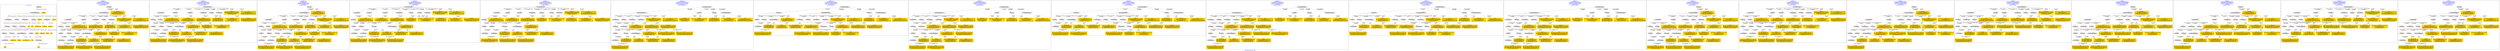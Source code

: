 digraph n0 {
fontcolor="blue"
remincross="true"
label="s15-s-detroit-institute-of-art.json"
subgraph cluster_0 {
label="1-correct model"
n2[style="filled",color="white",fillcolor="lightgray",label="E12_Production1"];
n3[style="filled",color="white",fillcolor="lightgray",label="E21_Person1"];
n4[style="filled",color="white",fillcolor="lightgray",label="E55_Type1"];
n5[style="filled",color="white",fillcolor="lightgray",label="E52_Time-Span3"];
n6[style="filled",color="white",fillcolor="lightgray",label="E69_Death1"];
n7[style="filled",color="white",fillcolor="lightgray",label="E74_Group1"];
n8[style="filled",color="white",fillcolor="lightgray",label="E82_Actor_Appellation1"];
n9[style="filled",color="white",fillcolor="lightgray",label="E67_Birth1"];
n10[shape="plaintext",style="filled",fillcolor="gold",label="artist_uri"];
n11[style="filled",color="white",fillcolor="lightgray",label="E22_Man-Made_Object1"];
n12[style="filled",color="white",fillcolor="lightgray",label="E35_Title1"];
n13[style="filled",color="white",fillcolor="lightgray",label="E8_Acquisition1"];
n14[style="filled",color="white",fillcolor="lightgray",label="E55_Type2"];
n15[shape="plaintext",style="filled",fillcolor="gold",label="provenance"];
n16[style="filled",color="white",fillcolor="lightgray",label="E54_Dimension1"];
n17[shape="plaintext",style="filled",fillcolor="gold",label="object_uri"];
n18[shape="plaintext",style="filled",fillcolor="gold",label="title"];
n19[style="filled",color="white",fillcolor="lightgray",label="E38_Image1"];
n20[shape="plaintext",style="filled",fillcolor="gold",label="imageURL"];
n21[style="filled",color="white",fillcolor="lightgray",label="E52_Time-Span1"];
n22[shape="plaintext",style="filled",fillcolor="gold",label="birth"];
n23[style="filled",color="white",fillcolor="lightgray",label="E52_Time-Span2"];
n24[shape="plaintext",style="filled",fillcolor="gold",label="death"];
n25[shape="plaintext",style="filled",fillcolor="gold",label="date"];
n26[shape="plaintext",style="filled",fillcolor="gold",label="dimensions"];
n27[shape="plaintext",style="filled",fillcolor="gold",label="medium_URI"];
n28[shape="plaintext",style="filled",fillcolor="gold",label="medium"];
n29[shape="plaintext",style="filled",fillcolor="gold",label="classification_URI"];
n30[shape="plaintext",style="filled",fillcolor="gold",label="classification"];
n31[shape="plaintext",style="filled",fillcolor="gold",label="nationality_URI"];
n32[shape="plaintext",style="filled",fillcolor="gold",label="nationality"];
n33[shape="plaintext",style="filled",fillcolor="gold",label="artist_appellation_uri"];
n34[shape="plaintext",style="filled",fillcolor="gold",label="name"];
n35[shape="plaintext",style="filled",fillcolor="gold",label="credit"];
}
subgraph cluster_1 {
label="candidate 0\nlink coherence:0.8125\nnode coherence:0.8333333333333334\nconfidence:0.4841438872390564\nmapping score:0.4947146290796855\ncost:130.99913\n-precision:0.78-recall:0.76"
n37[style="filled",color="white",fillcolor="lightgray",label="E12_Production1"];
n38[style="filled",color="white",fillcolor="lightgray",label="E21_Person1"];
n39[style="filled",color="white",fillcolor="lightgray",label="E55_Type1"];
n40[style="filled",color="white",fillcolor="lightgray",label="E67_Birth1"];
n41[style="filled",color="white",fillcolor="lightgray",label="E69_Death1"];
n42[style="filled",color="white",fillcolor="lightgray",label="E74_Group1"];
n43[style="filled",color="white",fillcolor="lightgray",label="E82_Actor_Appellation1"];
n44[style="filled",color="white",fillcolor="lightgray",label="E22_Man-Made_Object1"];
n45[style="filled",color="white",fillcolor="lightgray",label="E30_Right1"];
n46[style="filled",color="white",fillcolor="lightgray",label="E54_Dimension1"];
n47[style="filled",color="white",fillcolor="lightgray",label="E55_Type2"];
n48[style="filled",color="white",fillcolor="lightgray",label="E8_Acquisition1"];
n49[style="filled",color="white",fillcolor="lightgray",label="E38_Image1"];
n50[style="filled",color="white",fillcolor="lightgray",label="E52_Time-Span1"];
n51[style="filled",color="white",fillcolor="lightgray",label="E52_Time-Span3"];
n52[shape="plaintext",style="filled",fillcolor="gold",label="object_uri\n[E22_Man-Made_Object,classLink,0.862]\n[E22_Man-Made_Object,P3_has_note,0.051]\n[E30_Right,P3_has_note,0.045]\n[E35_Title,label,0.042]"];
n53[shape="plaintext",style="filled",fillcolor="gold",label="credit\n[E30_Right,P3_has_note,0.473]\n[E8_Acquisition,P3_has_note,0.354]\n[E22_Man-Made_Object,P3_has_note,0.09]\n[E73_Information_Object,P3_has_note,0.083]"];
n54[shape="plaintext",style="filled",fillcolor="gold",label="medium_URI\n[E57_Material,classLink,0.416]\n[E55_Type,classLink,0.4]\n[E74_Group,classLink,0.184]\n[E55_Type,label,0.0]"];
n55[shape="plaintext",style="filled",fillcolor="gold",label="dimensions\n[E54_Dimension,P3_has_note,0.663]\n[E22_Man-Made_Object,classLink,0.134]\n[E22_Man-Made_Object,P3_has_note,0.11]\n[E34_Inscription,P3_has_note,0.093]"];
n56[shape="plaintext",style="filled",fillcolor="gold",label="artist_appellation_uri\n[E82_Actor_Appellation,classLink,0.882]\n[E21_Person,classLink,0.061]\n[E39_Actor,classLink,0.044]\n[E30_Right,P3_has_note,0.014]"];
n57[shape="plaintext",style="filled",fillcolor="gold",label="nationality_URI\n[E74_Group,classLink,0.644]\n[E55_Type,classLink,0.215]\n[E57_Material,classLink,0.113]\n[E74_Group,label,0.029]"];
n58[shape="plaintext",style="filled",fillcolor="gold",label="classification_URI\n[E55_Type,classLink,0.617]\n[E74_Group,classLink,0.195]\n[E57_Material,classLink,0.176]\n[E31_Document,classLink,0.012]"];
n59[shape="plaintext",style="filled",fillcolor="gold",label="birth\n[E52_Time-Span,P82a_begin_of_the_begin,0.513]\n[E52_Time-Span,P82_at_some_time_within,0.35]\n[E52_Time-Span,P82b_end_of_the_end,0.074]\n[E33_Linguistic_Object,P3_has_note,0.064]"];
n60[shape="plaintext",style="filled",fillcolor="gold",label="provenance\n[E22_Man-Made_Object,P3_has_note,0.265]\n[E33_Linguistic_Object,P3_has_note,0.246]\n[E73_Information_Object,P3_has_note,0.245]\n[E8_Acquisition,P3_has_note,0.244]"];
n61[shape="plaintext",style="filled",fillcolor="gold",label="nationality\n[E74_Group,label,0.518]\n[E74_Group,classLink,0.264]\n[E55_Type,label,0.129]\n[E8_Acquisition,P3_has_note,0.09]"];
n62[shape="plaintext",style="filled",fillcolor="gold",label="classification\n[E31_Document,classLink,0.352]\n[E55_Type,classLink,0.244]\n[E55_Type,label,0.209]\n[E33_Linguistic_Object,P3_has_note,0.194]"];
n63[shape="plaintext",style="filled",fillcolor="gold",label="name\n[E82_Actor_Appellation,label,0.555]\n[E22_Man-Made_Object,classLink,0.167]\n[E30_Right,P3_has_note,0.158]\n[E22_Man-Made_Object,P3_has_note,0.12]"];
n64[shape="plaintext",style="filled",fillcolor="gold",label="artist_uri\n[E21_Person,classLink,0.36]\n[E82_Actor_Appellation,classLink,0.308]\n[E39_Actor,classLink,0.254]\n[E30_Right,P3_has_note,0.079]"];
n65[shape="plaintext",style="filled",fillcolor="gold",label="death\n[E52_Time-Span,P82b_end_of_the_end,0.443]\n[E52_Time-Span,P82_at_some_time_within,0.291]\n[E52_Time-Span,P82a_begin_of_the_begin,0.223]\n[E52_Time-Span,label,0.043]"];
n66[shape="plaintext",style="filled",fillcolor="gold",label="imageURL\n[E38_Image,classLink,0.6]\n[E78_Collection,classLink,0.185]\n[E22_Man-Made_Object,classLink,0.148]\n[E21_Person,classLink,0.067]"];
n67[shape="plaintext",style="filled",fillcolor="gold",label="title\n[E22_Man-Made_Object,P3_has_note,0.291]\n[E35_Title,label,0.277]\n[E73_Information_Object,P3_has_note,0.253]\n[E33_Linguistic_Object,P3_has_note,0.179]"];
n68[shape="plaintext",style="filled",fillcolor="gold",label="date\n[E52_Time-Span,P82_at_some_time_within,0.395]\n[E52_Time-Span,P82a_begin_of_the_begin,0.393]\n[E52_Time-Span,P82b_end_of_the_end,0.155]\n[E33_Linguistic_Object,P3_has_note,0.057]"];
n69[shape="plaintext",style="filled",fillcolor="gold",label="medium\n[E29_Design_or_Procedure,P3_has_note,0.342]\n[E57_Material,label,0.284]\n[E55_Type,label,0.198]\n[E57_Material,classLink,0.177]"];
}
subgraph cluster_2 {
label="candidate 1\nlink coherence:0.8125\nnode coherence:0.8333333333333334\nconfidence:0.4841438872390564\nmapping score:0.4947146290796855\ncost:130.9992\n-precision:0.75-recall:0.73"
n71[style="filled",color="white",fillcolor="lightgray",label="E12_Production1"];
n72[style="filled",color="white",fillcolor="lightgray",label="E21_Person1"];
n73[style="filled",color="white",fillcolor="lightgray",label="E55_Type1"];
n74[style="filled",color="white",fillcolor="lightgray",label="E67_Birth1"];
n75[style="filled",color="white",fillcolor="lightgray",label="E69_Death1"];
n76[style="filled",color="white",fillcolor="lightgray",label="E74_Group1"];
n77[style="filled",color="white",fillcolor="lightgray",label="E82_Actor_Appellation1"];
n78[style="filled",color="white",fillcolor="lightgray",label="E22_Man-Made_Object1"];
n79[style="filled",color="white",fillcolor="lightgray",label="E30_Right1"];
n80[style="filled",color="white",fillcolor="lightgray",label="E38_Image1"];
n81[style="filled",color="white",fillcolor="lightgray",label="E54_Dimension1"];
n82[style="filled",color="white",fillcolor="lightgray",label="E55_Type2"];
n83[style="filled",color="white",fillcolor="lightgray",label="E8_Acquisition1"];
n84[style="filled",color="white",fillcolor="lightgray",label="E52_Time-Span1"];
n85[style="filled",color="white",fillcolor="lightgray",label="E52_Time-Span3"];
n86[shape="plaintext",style="filled",fillcolor="gold",label="object_uri\n[E22_Man-Made_Object,classLink,0.862]\n[E22_Man-Made_Object,P3_has_note,0.051]\n[E30_Right,P3_has_note,0.045]\n[E35_Title,label,0.042]"];
n87[shape="plaintext",style="filled",fillcolor="gold",label="credit\n[E30_Right,P3_has_note,0.473]\n[E8_Acquisition,P3_has_note,0.354]\n[E22_Man-Made_Object,P3_has_note,0.09]\n[E73_Information_Object,P3_has_note,0.083]"];
n88[shape="plaintext",style="filled",fillcolor="gold",label="medium_URI\n[E57_Material,classLink,0.416]\n[E55_Type,classLink,0.4]\n[E74_Group,classLink,0.184]\n[E55_Type,label,0.0]"];
n89[shape="plaintext",style="filled",fillcolor="gold",label="dimensions\n[E54_Dimension,P3_has_note,0.663]\n[E22_Man-Made_Object,classLink,0.134]\n[E22_Man-Made_Object,P3_has_note,0.11]\n[E34_Inscription,P3_has_note,0.093]"];
n90[shape="plaintext",style="filled",fillcolor="gold",label="artist_appellation_uri\n[E82_Actor_Appellation,classLink,0.882]\n[E21_Person,classLink,0.061]\n[E39_Actor,classLink,0.044]\n[E30_Right,P3_has_note,0.014]"];
n91[shape="plaintext",style="filled",fillcolor="gold",label="nationality_URI\n[E74_Group,classLink,0.644]\n[E55_Type,classLink,0.215]\n[E57_Material,classLink,0.113]\n[E74_Group,label,0.029]"];
n92[shape="plaintext",style="filled",fillcolor="gold",label="classification_URI\n[E55_Type,classLink,0.617]\n[E74_Group,classLink,0.195]\n[E57_Material,classLink,0.176]\n[E31_Document,classLink,0.012]"];
n93[shape="plaintext",style="filled",fillcolor="gold",label="birth\n[E52_Time-Span,P82a_begin_of_the_begin,0.513]\n[E52_Time-Span,P82_at_some_time_within,0.35]\n[E52_Time-Span,P82b_end_of_the_end,0.074]\n[E33_Linguistic_Object,P3_has_note,0.064]"];
n94[shape="plaintext",style="filled",fillcolor="gold",label="provenance\n[E22_Man-Made_Object,P3_has_note,0.265]\n[E33_Linguistic_Object,P3_has_note,0.246]\n[E73_Information_Object,P3_has_note,0.245]\n[E8_Acquisition,P3_has_note,0.244]"];
n95[shape="plaintext",style="filled",fillcolor="gold",label="nationality\n[E74_Group,label,0.518]\n[E74_Group,classLink,0.264]\n[E55_Type,label,0.129]\n[E8_Acquisition,P3_has_note,0.09]"];
n96[shape="plaintext",style="filled",fillcolor="gold",label="classification\n[E31_Document,classLink,0.352]\n[E55_Type,classLink,0.244]\n[E55_Type,label,0.209]\n[E33_Linguistic_Object,P3_has_note,0.194]"];
n97[shape="plaintext",style="filled",fillcolor="gold",label="name\n[E82_Actor_Appellation,label,0.555]\n[E22_Man-Made_Object,classLink,0.167]\n[E30_Right,P3_has_note,0.158]\n[E22_Man-Made_Object,P3_has_note,0.12]"];
n98[shape="plaintext",style="filled",fillcolor="gold",label="artist_uri\n[E21_Person,classLink,0.36]\n[E82_Actor_Appellation,classLink,0.308]\n[E39_Actor,classLink,0.254]\n[E30_Right,P3_has_note,0.079]"];
n99[shape="plaintext",style="filled",fillcolor="gold",label="death\n[E52_Time-Span,P82b_end_of_the_end,0.443]\n[E52_Time-Span,P82_at_some_time_within,0.291]\n[E52_Time-Span,P82a_begin_of_the_begin,0.223]\n[E52_Time-Span,label,0.043]"];
n100[shape="plaintext",style="filled",fillcolor="gold",label="imageURL\n[E38_Image,classLink,0.6]\n[E78_Collection,classLink,0.185]\n[E22_Man-Made_Object,classLink,0.148]\n[E21_Person,classLink,0.067]"];
n101[shape="plaintext",style="filled",fillcolor="gold",label="title\n[E22_Man-Made_Object,P3_has_note,0.291]\n[E35_Title,label,0.277]\n[E73_Information_Object,P3_has_note,0.253]\n[E33_Linguistic_Object,P3_has_note,0.179]"];
n102[shape="plaintext",style="filled",fillcolor="gold",label="date\n[E52_Time-Span,P82_at_some_time_within,0.395]\n[E52_Time-Span,P82a_begin_of_the_begin,0.393]\n[E52_Time-Span,P82b_end_of_the_end,0.155]\n[E33_Linguistic_Object,P3_has_note,0.057]"];
n103[shape="plaintext",style="filled",fillcolor="gold",label="medium\n[E29_Design_or_Procedure,P3_has_note,0.342]\n[E57_Material,label,0.284]\n[E55_Type,label,0.198]\n[E57_Material,classLink,0.177]"];
}
subgraph cluster_3 {
label="candidate 10\nlink coherence:0.78125\nnode coherence:0.8\nconfidence:0.4841438872390564\nmapping score:0.4836035179685744\ncost:130.99916\n-precision:0.78-recall:0.76"
n105[style="filled",color="white",fillcolor="lightgray",label="E12_Production1"];
n106[style="filled",color="white",fillcolor="lightgray",label="E21_Person1"];
n107[style="filled",color="white",fillcolor="lightgray",label="E55_Type1"];
n108[style="filled",color="white",fillcolor="lightgray",label="E67_Birth1"];
n109[style="filled",color="white",fillcolor="lightgray",label="E69_Death1"];
n110[style="filled",color="white",fillcolor="lightgray",label="E74_Group1"];
n111[style="filled",color="white",fillcolor="lightgray",label="E82_Actor_Appellation1"];
n112[style="filled",color="white",fillcolor="lightgray",label="E22_Man-Made_Object1"];
n113[style="filled",color="white",fillcolor="lightgray",label="E30_Right1"];
n114[style="filled",color="white",fillcolor="lightgray",label="E54_Dimension1"];
n115[style="filled",color="white",fillcolor="lightgray",label="E55_Type2"];
n116[style="filled",color="white",fillcolor="lightgray",label="E8_Acquisition1"];
n117[style="filled",color="white",fillcolor="lightgray",label="E38_Image1"];
n118[style="filled",color="white",fillcolor="lightgray",label="E52_Time-Span1"];
n119[style="filled",color="white",fillcolor="lightgray",label="E52_Time-Span4"];
n120[shape="plaintext",style="filled",fillcolor="gold",label="object_uri\n[E22_Man-Made_Object,classLink,0.862]\n[E22_Man-Made_Object,P3_has_note,0.051]\n[E30_Right,P3_has_note,0.045]\n[E35_Title,label,0.042]"];
n121[shape="plaintext",style="filled",fillcolor="gold",label="credit\n[E30_Right,P3_has_note,0.473]\n[E8_Acquisition,P3_has_note,0.354]\n[E22_Man-Made_Object,P3_has_note,0.09]\n[E73_Information_Object,P3_has_note,0.083]"];
n122[shape="plaintext",style="filled",fillcolor="gold",label="medium_URI\n[E57_Material,classLink,0.416]\n[E55_Type,classLink,0.4]\n[E74_Group,classLink,0.184]\n[E55_Type,label,0.0]"];
n123[shape="plaintext",style="filled",fillcolor="gold",label="dimensions\n[E54_Dimension,P3_has_note,0.663]\n[E22_Man-Made_Object,classLink,0.134]\n[E22_Man-Made_Object,P3_has_note,0.11]\n[E34_Inscription,P3_has_note,0.093]"];
n124[shape="plaintext",style="filled",fillcolor="gold",label="artist_appellation_uri\n[E82_Actor_Appellation,classLink,0.882]\n[E21_Person,classLink,0.061]\n[E39_Actor,classLink,0.044]\n[E30_Right,P3_has_note,0.014]"];
n125[shape="plaintext",style="filled",fillcolor="gold",label="nationality_URI\n[E74_Group,classLink,0.644]\n[E55_Type,classLink,0.215]\n[E57_Material,classLink,0.113]\n[E74_Group,label,0.029]"];
n126[shape="plaintext",style="filled",fillcolor="gold",label="classification_URI\n[E55_Type,classLink,0.617]\n[E74_Group,classLink,0.195]\n[E57_Material,classLink,0.176]\n[E31_Document,classLink,0.012]"];
n127[shape="plaintext",style="filled",fillcolor="gold",label="birth\n[E52_Time-Span,P82a_begin_of_the_begin,0.513]\n[E52_Time-Span,P82_at_some_time_within,0.35]\n[E52_Time-Span,P82b_end_of_the_end,0.074]\n[E33_Linguistic_Object,P3_has_note,0.064]"];
n128[shape="plaintext",style="filled",fillcolor="gold",label="provenance\n[E22_Man-Made_Object,P3_has_note,0.265]\n[E33_Linguistic_Object,P3_has_note,0.246]\n[E73_Information_Object,P3_has_note,0.245]\n[E8_Acquisition,P3_has_note,0.244]"];
n129[shape="plaintext",style="filled",fillcolor="gold",label="nationality\n[E74_Group,label,0.518]\n[E74_Group,classLink,0.264]\n[E55_Type,label,0.129]\n[E8_Acquisition,P3_has_note,0.09]"];
n130[shape="plaintext",style="filled",fillcolor="gold",label="classification\n[E31_Document,classLink,0.352]\n[E55_Type,classLink,0.244]\n[E55_Type,label,0.209]\n[E33_Linguistic_Object,P3_has_note,0.194]"];
n131[shape="plaintext",style="filled",fillcolor="gold",label="name\n[E82_Actor_Appellation,label,0.555]\n[E22_Man-Made_Object,classLink,0.167]\n[E30_Right,P3_has_note,0.158]\n[E22_Man-Made_Object,P3_has_note,0.12]"];
n132[shape="plaintext",style="filled",fillcolor="gold",label="artist_uri\n[E21_Person,classLink,0.36]\n[E82_Actor_Appellation,classLink,0.308]\n[E39_Actor,classLink,0.254]\n[E30_Right,P3_has_note,0.079]"];
n133[shape="plaintext",style="filled",fillcolor="gold",label="death\n[E52_Time-Span,P82b_end_of_the_end,0.443]\n[E52_Time-Span,P82_at_some_time_within,0.291]\n[E52_Time-Span,P82a_begin_of_the_begin,0.223]\n[E52_Time-Span,label,0.043]"];
n134[shape="plaintext",style="filled",fillcolor="gold",label="date\n[E52_Time-Span,P82_at_some_time_within,0.395]\n[E52_Time-Span,P82a_begin_of_the_begin,0.393]\n[E52_Time-Span,P82b_end_of_the_end,0.155]\n[E33_Linguistic_Object,P3_has_note,0.057]"];
n135[shape="plaintext",style="filled",fillcolor="gold",label="imageURL\n[E38_Image,classLink,0.6]\n[E78_Collection,classLink,0.185]\n[E22_Man-Made_Object,classLink,0.148]\n[E21_Person,classLink,0.067]"];
n136[shape="plaintext",style="filled",fillcolor="gold",label="title\n[E22_Man-Made_Object,P3_has_note,0.291]\n[E35_Title,label,0.277]\n[E73_Information_Object,P3_has_note,0.253]\n[E33_Linguistic_Object,P3_has_note,0.179]"];
n137[shape="plaintext",style="filled",fillcolor="gold",label="medium\n[E29_Design_or_Procedure,P3_has_note,0.342]\n[E57_Material,label,0.284]\n[E55_Type,label,0.198]\n[E57_Material,classLink,0.177]"];
}
subgraph cluster_4 {
label="candidate 11\nlink coherence:0.78125\nnode coherence:0.8333333333333334\nconfidence:0.4841438872390564\nmapping score:0.4947146290796855\ncost:130.99927\n-precision:0.72-recall:0.7"
n139[style="filled",color="white",fillcolor="lightgray",label="E12_Production1"];
n140[style="filled",color="white",fillcolor="lightgray",label="E21_Person1"];
n141[style="filled",color="white",fillcolor="lightgray",label="E67_Birth1"];
n142[style="filled",color="white",fillcolor="lightgray",label="E69_Death1"];
n143[style="filled",color="white",fillcolor="lightgray",label="E74_Group1"];
n144[style="filled",color="white",fillcolor="lightgray",label="E82_Actor_Appellation1"];
n145[style="filled",color="white",fillcolor="lightgray",label="E22_Man-Made_Object1"];
n146[style="filled",color="white",fillcolor="lightgray",label="E30_Right1"];
n147[style="filled",color="white",fillcolor="lightgray",label="E38_Image1"];
n148[style="filled",color="white",fillcolor="lightgray",label="E54_Dimension1"];
n149[style="filled",color="white",fillcolor="lightgray",label="E55_Type1"];
n150[style="filled",color="white",fillcolor="lightgray",label="E55_Type2"];
n151[style="filled",color="white",fillcolor="lightgray",label="E8_Acquisition1"];
n152[style="filled",color="white",fillcolor="lightgray",label="E52_Time-Span1"];
n153[style="filled",color="white",fillcolor="lightgray",label="E52_Time-Span3"];
n154[shape="plaintext",style="filled",fillcolor="gold",label="object_uri\n[E22_Man-Made_Object,classLink,0.862]\n[E22_Man-Made_Object,P3_has_note,0.051]\n[E30_Right,P3_has_note,0.045]\n[E35_Title,label,0.042]"];
n155[shape="plaintext",style="filled",fillcolor="gold",label="credit\n[E30_Right,P3_has_note,0.473]\n[E8_Acquisition,P3_has_note,0.354]\n[E22_Man-Made_Object,P3_has_note,0.09]\n[E73_Information_Object,P3_has_note,0.083]"];
n156[shape="plaintext",style="filled",fillcolor="gold",label="medium_URI\n[E57_Material,classLink,0.416]\n[E55_Type,classLink,0.4]\n[E74_Group,classLink,0.184]\n[E55_Type,label,0.0]"];
n157[shape="plaintext",style="filled",fillcolor="gold",label="dimensions\n[E54_Dimension,P3_has_note,0.663]\n[E22_Man-Made_Object,classLink,0.134]\n[E22_Man-Made_Object,P3_has_note,0.11]\n[E34_Inscription,P3_has_note,0.093]"];
n158[shape="plaintext",style="filled",fillcolor="gold",label="artist_appellation_uri\n[E82_Actor_Appellation,classLink,0.882]\n[E21_Person,classLink,0.061]\n[E39_Actor,classLink,0.044]\n[E30_Right,P3_has_note,0.014]"];
n159[shape="plaintext",style="filled",fillcolor="gold",label="nationality_URI\n[E74_Group,classLink,0.644]\n[E55_Type,classLink,0.215]\n[E57_Material,classLink,0.113]\n[E74_Group,label,0.029]"];
n160[shape="plaintext",style="filled",fillcolor="gold",label="classification_URI\n[E55_Type,classLink,0.617]\n[E74_Group,classLink,0.195]\n[E57_Material,classLink,0.176]\n[E31_Document,classLink,0.012]"];
n161[shape="plaintext",style="filled",fillcolor="gold",label="birth\n[E52_Time-Span,P82a_begin_of_the_begin,0.513]\n[E52_Time-Span,P82_at_some_time_within,0.35]\n[E52_Time-Span,P82b_end_of_the_end,0.074]\n[E33_Linguistic_Object,P3_has_note,0.064]"];
n162[shape="plaintext",style="filled",fillcolor="gold",label="provenance\n[E22_Man-Made_Object,P3_has_note,0.265]\n[E33_Linguistic_Object,P3_has_note,0.246]\n[E73_Information_Object,P3_has_note,0.245]\n[E8_Acquisition,P3_has_note,0.244]"];
n163[shape="plaintext",style="filled",fillcolor="gold",label="nationality\n[E74_Group,label,0.518]\n[E74_Group,classLink,0.264]\n[E55_Type,label,0.129]\n[E8_Acquisition,P3_has_note,0.09]"];
n164[shape="plaintext",style="filled",fillcolor="gold",label="classification\n[E31_Document,classLink,0.352]\n[E55_Type,classLink,0.244]\n[E55_Type,label,0.209]\n[E33_Linguistic_Object,P3_has_note,0.194]"];
n165[shape="plaintext",style="filled",fillcolor="gold",label="name\n[E82_Actor_Appellation,label,0.555]\n[E22_Man-Made_Object,classLink,0.167]\n[E30_Right,P3_has_note,0.158]\n[E22_Man-Made_Object,P3_has_note,0.12]"];
n166[shape="plaintext",style="filled",fillcolor="gold",label="artist_uri\n[E21_Person,classLink,0.36]\n[E82_Actor_Appellation,classLink,0.308]\n[E39_Actor,classLink,0.254]\n[E30_Right,P3_has_note,0.079]"];
n167[shape="plaintext",style="filled",fillcolor="gold",label="death\n[E52_Time-Span,P82b_end_of_the_end,0.443]\n[E52_Time-Span,P82_at_some_time_within,0.291]\n[E52_Time-Span,P82a_begin_of_the_begin,0.223]\n[E52_Time-Span,label,0.043]"];
n168[shape="plaintext",style="filled",fillcolor="gold",label="imageURL\n[E38_Image,classLink,0.6]\n[E78_Collection,classLink,0.185]\n[E22_Man-Made_Object,classLink,0.148]\n[E21_Person,classLink,0.067]"];
n169[shape="plaintext",style="filled",fillcolor="gold",label="title\n[E22_Man-Made_Object,P3_has_note,0.291]\n[E35_Title,label,0.277]\n[E73_Information_Object,P3_has_note,0.253]\n[E33_Linguistic_Object,P3_has_note,0.179]"];
n170[shape="plaintext",style="filled",fillcolor="gold",label="date\n[E52_Time-Span,P82_at_some_time_within,0.395]\n[E52_Time-Span,P82a_begin_of_the_begin,0.393]\n[E52_Time-Span,P82b_end_of_the_end,0.155]\n[E33_Linguistic_Object,P3_has_note,0.057]"];
n171[shape="plaintext",style="filled",fillcolor="gold",label="medium\n[E29_Design_or_Procedure,P3_has_note,0.342]\n[E57_Material,label,0.284]\n[E55_Type,label,0.198]\n[E57_Material,classLink,0.177]"];
}
subgraph cluster_5 {
label="candidate 12\nlink coherence:0.78125\nnode coherence:0.8333333333333334\nconfidence:0.4835338358672737\nmapping score:0.4945112786224246\ncost:130.99927\n-precision:0.75-recall:0.73"
n173[style="filled",color="white",fillcolor="lightgray",label="E12_Production1"];
n174[style="filled",color="white",fillcolor="lightgray",label="E21_Person1"];
n175[style="filled",color="white",fillcolor="lightgray",label="E67_Birth1"];
n176[style="filled",color="white",fillcolor="lightgray",label="E69_Death1"];
n177[style="filled",color="white",fillcolor="lightgray",label="E74_Group1"];
n178[style="filled",color="white",fillcolor="lightgray",label="E82_Actor_Appellation1"];
n179[style="filled",color="white",fillcolor="lightgray",label="E22_Man-Made_Object1"];
n180[style="filled",color="white",fillcolor="lightgray",label="E30_Right1"];
n181[style="filled",color="white",fillcolor="lightgray",label="E38_Image1"];
n182[style="filled",color="white",fillcolor="lightgray",label="E54_Dimension1"];
n183[style="filled",color="white",fillcolor="lightgray",label="E55_Type1"];
n184[style="filled",color="white",fillcolor="lightgray",label="E55_Type2"];
n185[style="filled",color="white",fillcolor="lightgray",label="E8_Acquisition1"];
n186[style="filled",color="white",fillcolor="lightgray",label="E52_Time-Span1"];
n187[style="filled",color="white",fillcolor="lightgray",label="E52_Time-Span3"];
n188[shape="plaintext",style="filled",fillcolor="gold",label="object_uri\n[E22_Man-Made_Object,classLink,0.862]\n[E22_Man-Made_Object,P3_has_note,0.051]\n[E30_Right,P3_has_note,0.045]\n[E35_Title,label,0.042]"];
n189[shape="plaintext",style="filled",fillcolor="gold",label="credit\n[E30_Right,P3_has_note,0.473]\n[E8_Acquisition,P3_has_note,0.354]\n[E22_Man-Made_Object,P3_has_note,0.09]\n[E73_Information_Object,P3_has_note,0.083]"];
n190[shape="plaintext",style="filled",fillcolor="gold",label="medium_URI\n[E57_Material,classLink,0.416]\n[E55_Type,classLink,0.4]\n[E74_Group,classLink,0.184]\n[E55_Type,label,0.0]"];
n191[shape="plaintext",style="filled",fillcolor="gold",label="dimensions\n[E54_Dimension,P3_has_note,0.663]\n[E22_Man-Made_Object,classLink,0.134]\n[E22_Man-Made_Object,P3_has_note,0.11]\n[E34_Inscription,P3_has_note,0.093]"];
n192[shape="plaintext",style="filled",fillcolor="gold",label="artist_appellation_uri\n[E82_Actor_Appellation,classLink,0.882]\n[E21_Person,classLink,0.061]\n[E39_Actor,classLink,0.044]\n[E30_Right,P3_has_note,0.014]"];
n193[shape="plaintext",style="filled",fillcolor="gold",label="nationality_URI\n[E74_Group,classLink,0.644]\n[E55_Type,classLink,0.215]\n[E57_Material,classLink,0.113]\n[E74_Group,label,0.029]"];
n194[shape="plaintext",style="filled",fillcolor="gold",label="classification_URI\n[E55_Type,classLink,0.617]\n[E74_Group,classLink,0.195]\n[E57_Material,classLink,0.176]\n[E31_Document,classLink,0.012]"];
n195[shape="plaintext",style="filled",fillcolor="gold",label="death\n[E52_Time-Span,P82b_end_of_the_end,0.443]\n[E52_Time-Span,P82_at_some_time_within,0.291]\n[E52_Time-Span,P82a_begin_of_the_begin,0.223]\n[E52_Time-Span,label,0.043]"];
n196[shape="plaintext",style="filled",fillcolor="gold",label="provenance\n[E22_Man-Made_Object,P3_has_note,0.265]\n[E33_Linguistic_Object,P3_has_note,0.246]\n[E73_Information_Object,P3_has_note,0.245]\n[E8_Acquisition,P3_has_note,0.244]"];
n197[shape="plaintext",style="filled",fillcolor="gold",label="nationality\n[E74_Group,label,0.518]\n[E74_Group,classLink,0.264]\n[E55_Type,label,0.129]\n[E8_Acquisition,P3_has_note,0.09]"];
n198[shape="plaintext",style="filled",fillcolor="gold",label="classification\n[E31_Document,classLink,0.352]\n[E55_Type,classLink,0.244]\n[E55_Type,label,0.209]\n[E33_Linguistic_Object,P3_has_note,0.194]"];
n199[shape="plaintext",style="filled",fillcolor="gold",label="name\n[E82_Actor_Appellation,label,0.555]\n[E22_Man-Made_Object,classLink,0.167]\n[E30_Right,P3_has_note,0.158]\n[E22_Man-Made_Object,P3_has_note,0.12]"];
n200[shape="plaintext",style="filled",fillcolor="gold",label="artist_uri\n[E21_Person,classLink,0.36]\n[E82_Actor_Appellation,classLink,0.308]\n[E39_Actor,classLink,0.254]\n[E30_Right,P3_has_note,0.079]"];
n201[shape="plaintext",style="filled",fillcolor="gold",label="birth\n[E52_Time-Span,P82a_begin_of_the_begin,0.513]\n[E52_Time-Span,P82_at_some_time_within,0.35]\n[E52_Time-Span,P82b_end_of_the_end,0.074]\n[E33_Linguistic_Object,P3_has_note,0.064]"];
n202[shape="plaintext",style="filled",fillcolor="gold",label="imageURL\n[E38_Image,classLink,0.6]\n[E78_Collection,classLink,0.185]\n[E22_Man-Made_Object,classLink,0.148]\n[E21_Person,classLink,0.067]"];
n203[shape="plaintext",style="filled",fillcolor="gold",label="title\n[E22_Man-Made_Object,P3_has_note,0.291]\n[E35_Title,label,0.277]\n[E73_Information_Object,P3_has_note,0.253]\n[E33_Linguistic_Object,P3_has_note,0.179]"];
n204[shape="plaintext",style="filled",fillcolor="gold",label="date\n[E52_Time-Span,P82_at_some_time_within,0.395]\n[E52_Time-Span,P82a_begin_of_the_begin,0.393]\n[E52_Time-Span,P82b_end_of_the_end,0.155]\n[E33_Linguistic_Object,P3_has_note,0.057]"];
n205[shape="plaintext",style="filled",fillcolor="gold",label="medium\n[E29_Design_or_Procedure,P3_has_note,0.342]\n[E57_Material,label,0.284]\n[E55_Type,label,0.198]\n[E57_Material,classLink,0.177]"];
}
subgraph cluster_6 {
label="candidate 13\nlink coherence:0.78125\nnode coherence:0.8333333333333334\nconfidence:0.46249273516186445\nmapping score:0.4874975783872882\ncost:230.009302\n-precision:0.66-recall:0.64"
n207[style="filled",color="white",fillcolor="lightgray",label="E12_Production1"];
n208[style="filled",color="white",fillcolor="lightgray",label="E21_Person1"];
n209[style="filled",color="white",fillcolor="lightgray",label="E52_Time-Span2"];
n210[style="filled",color="white",fillcolor="lightgray",label="E67_Birth1"];
n211[style="filled",color="white",fillcolor="lightgray",label="E74_Group1"];
n212[style="filled",color="white",fillcolor="lightgray",label="E82_Actor_Appellation1"];
n213[style="filled",color="white",fillcolor="lightgray",label="E22_Man-Made_Object1"];
n214[style="filled",color="white",fillcolor="lightgray",label="E38_Image1"];
n215[style="filled",color="white",fillcolor="lightgray",label="E54_Dimension1"];
n216[style="filled",color="white",fillcolor="lightgray",label="E8_Acquisition1"];
n217[style="filled",color="white",fillcolor="lightgray",label="E33_Linguistic_Object2"];
n218[style="filled",color="white",fillcolor="lightgray",label="E55_Type1"];
n219[style="filled",color="white",fillcolor="lightgray",label="E55_Type2"];
n220[style="filled",color="white",fillcolor="lightgray",label="E52_Time-Span1"];
n221[style="filled",color="white",fillcolor="lightgray",label="E73_Information_Object1"];
n222[shape="plaintext",style="filled",fillcolor="gold",label="credit\n[E30_Right,P3_has_note,0.473]\n[E8_Acquisition,P3_has_note,0.354]\n[E22_Man-Made_Object,P3_has_note,0.09]\n[E73_Information_Object,P3_has_note,0.083]"];
n223[shape="plaintext",style="filled",fillcolor="gold",label="object_uri\n[E22_Man-Made_Object,classLink,0.862]\n[E22_Man-Made_Object,P3_has_note,0.051]\n[E30_Right,P3_has_note,0.045]\n[E35_Title,label,0.042]"];
n224[shape="plaintext",style="filled",fillcolor="gold",label="medium_URI\n[E57_Material,classLink,0.416]\n[E55_Type,classLink,0.4]\n[E74_Group,classLink,0.184]\n[E55_Type,label,0.0]"];
n225[shape="plaintext",style="filled",fillcolor="gold",label="death\n[E52_Time-Span,P82b_end_of_the_end,0.443]\n[E52_Time-Span,P82_at_some_time_within,0.291]\n[E52_Time-Span,P82a_begin_of_the_begin,0.223]\n[E52_Time-Span,label,0.043]"];
n226[shape="plaintext",style="filled",fillcolor="gold",label="dimensions\n[E54_Dimension,P3_has_note,0.663]\n[E22_Man-Made_Object,classLink,0.134]\n[E22_Man-Made_Object,P3_has_note,0.11]\n[E34_Inscription,P3_has_note,0.093]"];
n227[shape="plaintext",style="filled",fillcolor="gold",label="artist_appellation_uri\n[E82_Actor_Appellation,classLink,0.882]\n[E21_Person,classLink,0.061]\n[E39_Actor,classLink,0.044]\n[E30_Right,P3_has_note,0.014]"];
n228[shape="plaintext",style="filled",fillcolor="gold",label="nationality_URI\n[E74_Group,classLink,0.644]\n[E55_Type,classLink,0.215]\n[E57_Material,classLink,0.113]\n[E74_Group,label,0.029]"];
n229[shape="plaintext",style="filled",fillcolor="gold",label="classification_URI\n[E55_Type,classLink,0.617]\n[E74_Group,classLink,0.195]\n[E57_Material,classLink,0.176]\n[E31_Document,classLink,0.012]"];
n230[shape="plaintext",style="filled",fillcolor="gold",label="provenance\n[E22_Man-Made_Object,P3_has_note,0.265]\n[E33_Linguistic_Object,P3_has_note,0.246]\n[E73_Information_Object,P3_has_note,0.245]\n[E8_Acquisition,P3_has_note,0.244]"];
n231[shape="plaintext",style="filled",fillcolor="gold",label="nationality\n[E74_Group,label,0.518]\n[E74_Group,classLink,0.264]\n[E55_Type,label,0.129]\n[E8_Acquisition,P3_has_note,0.09]"];
n232[shape="plaintext",style="filled",fillcolor="gold",label="classification\n[E31_Document,classLink,0.352]\n[E55_Type,classLink,0.244]\n[E55_Type,label,0.209]\n[E33_Linguistic_Object,P3_has_note,0.194]"];
n233[shape="plaintext",style="filled",fillcolor="gold",label="name\n[E82_Actor_Appellation,label,0.555]\n[E22_Man-Made_Object,classLink,0.167]\n[E30_Right,P3_has_note,0.158]\n[E22_Man-Made_Object,P3_has_note,0.12]"];
n234[shape="plaintext",style="filled",fillcolor="gold",label="artist_uri\n[E21_Person,classLink,0.36]\n[E82_Actor_Appellation,classLink,0.308]\n[E39_Actor,classLink,0.254]\n[E30_Right,P3_has_note,0.079]"];
n235[shape="plaintext",style="filled",fillcolor="gold",label="date\n[E52_Time-Span,P82_at_some_time_within,0.395]\n[E52_Time-Span,P82a_begin_of_the_begin,0.393]\n[E52_Time-Span,P82b_end_of_the_end,0.155]\n[E33_Linguistic_Object,P3_has_note,0.057]"];
n236[shape="plaintext",style="filled",fillcolor="gold",label="imageURL\n[E38_Image,classLink,0.6]\n[E78_Collection,classLink,0.185]\n[E22_Man-Made_Object,classLink,0.148]\n[E21_Person,classLink,0.067]"];
n237[shape="plaintext",style="filled",fillcolor="gold",label="title\n[E22_Man-Made_Object,P3_has_note,0.291]\n[E35_Title,label,0.277]\n[E73_Information_Object,P3_has_note,0.253]\n[E33_Linguistic_Object,P3_has_note,0.179]"];
n238[shape="plaintext",style="filled",fillcolor="gold",label="birth\n[E52_Time-Span,P82a_begin_of_the_begin,0.513]\n[E52_Time-Span,P82_at_some_time_within,0.35]\n[E52_Time-Span,P82b_end_of_the_end,0.074]\n[E33_Linguistic_Object,P3_has_note,0.064]"];
n239[shape="plaintext",style="filled",fillcolor="gold",label="medium\n[E29_Design_or_Procedure,P3_has_note,0.342]\n[E57_Material,label,0.284]\n[E55_Type,label,0.198]\n[E57_Material,classLink,0.177]"];
}
subgraph cluster_7 {
label="candidate 14\nlink coherence:0.78125\nnode coherence:0.8333333333333334\nconfidence:0.46249273516186445\nmapping score:0.4874975783872882\ncost:230.009332\n-precision:0.66-recall:0.64"
n241[style="filled",color="white",fillcolor="lightgray",label="E12_Production1"];
n242[style="filled",color="white",fillcolor="lightgray",label="E52_Time-Span2"];
n243[style="filled",color="white",fillcolor="lightgray",label="E55_Type1"];
n244[style="filled",color="white",fillcolor="lightgray",label="E21_Person1"];
n245[style="filled",color="white",fillcolor="lightgray",label="E67_Birth1"];
n246[style="filled",color="white",fillcolor="lightgray",label="E74_Group1"];
n247[style="filled",color="white",fillcolor="lightgray",label="E82_Actor_Appellation1"];
n248[style="filled",color="white",fillcolor="lightgray",label="E22_Man-Made_Object1"];
n249[style="filled",color="white",fillcolor="lightgray",label="E38_Image1"];
n250[style="filled",color="white",fillcolor="lightgray",label="E54_Dimension1"];
n251[style="filled",color="white",fillcolor="lightgray",label="E8_Acquisition1"];
n252[style="filled",color="white",fillcolor="lightgray",label="E33_Linguistic_Object2"];
n253[style="filled",color="white",fillcolor="lightgray",label="E55_Type2"];
n254[style="filled",color="white",fillcolor="lightgray",label="E52_Time-Span1"];
n255[style="filled",color="white",fillcolor="lightgray",label="E73_Information_Object1"];
n256[shape="plaintext",style="filled",fillcolor="gold",label="credit\n[E30_Right,P3_has_note,0.473]\n[E8_Acquisition,P3_has_note,0.354]\n[E22_Man-Made_Object,P3_has_note,0.09]\n[E73_Information_Object,P3_has_note,0.083]"];
n257[shape="plaintext",style="filled",fillcolor="gold",label="object_uri\n[E22_Man-Made_Object,classLink,0.862]\n[E22_Man-Made_Object,P3_has_note,0.051]\n[E30_Right,P3_has_note,0.045]\n[E35_Title,label,0.042]"];
n258[shape="plaintext",style="filled",fillcolor="gold",label="medium_URI\n[E57_Material,classLink,0.416]\n[E55_Type,classLink,0.4]\n[E74_Group,classLink,0.184]\n[E55_Type,label,0.0]"];
n259[shape="plaintext",style="filled",fillcolor="gold",label="death\n[E52_Time-Span,P82b_end_of_the_end,0.443]\n[E52_Time-Span,P82_at_some_time_within,0.291]\n[E52_Time-Span,P82a_begin_of_the_begin,0.223]\n[E52_Time-Span,label,0.043]"];
n260[shape="plaintext",style="filled",fillcolor="gold",label="dimensions\n[E54_Dimension,P3_has_note,0.663]\n[E22_Man-Made_Object,classLink,0.134]\n[E22_Man-Made_Object,P3_has_note,0.11]\n[E34_Inscription,P3_has_note,0.093]"];
n261[shape="plaintext",style="filled",fillcolor="gold",label="artist_appellation_uri\n[E82_Actor_Appellation,classLink,0.882]\n[E21_Person,classLink,0.061]\n[E39_Actor,classLink,0.044]\n[E30_Right,P3_has_note,0.014]"];
n262[shape="plaintext",style="filled",fillcolor="gold",label="nationality_URI\n[E74_Group,classLink,0.644]\n[E55_Type,classLink,0.215]\n[E57_Material,classLink,0.113]\n[E74_Group,label,0.029]"];
n263[shape="plaintext",style="filled",fillcolor="gold",label="classification_URI\n[E55_Type,classLink,0.617]\n[E74_Group,classLink,0.195]\n[E57_Material,classLink,0.176]\n[E31_Document,classLink,0.012]"];
n264[shape="plaintext",style="filled",fillcolor="gold",label="provenance\n[E22_Man-Made_Object,P3_has_note,0.265]\n[E33_Linguistic_Object,P3_has_note,0.246]\n[E73_Information_Object,P3_has_note,0.245]\n[E8_Acquisition,P3_has_note,0.244]"];
n265[shape="plaintext",style="filled",fillcolor="gold",label="nationality\n[E74_Group,label,0.518]\n[E74_Group,classLink,0.264]\n[E55_Type,label,0.129]\n[E8_Acquisition,P3_has_note,0.09]"];
n266[shape="plaintext",style="filled",fillcolor="gold",label="classification\n[E31_Document,classLink,0.352]\n[E55_Type,classLink,0.244]\n[E55_Type,label,0.209]\n[E33_Linguistic_Object,P3_has_note,0.194]"];
n267[shape="plaintext",style="filled",fillcolor="gold",label="name\n[E82_Actor_Appellation,label,0.555]\n[E22_Man-Made_Object,classLink,0.167]\n[E30_Right,P3_has_note,0.158]\n[E22_Man-Made_Object,P3_has_note,0.12]"];
n268[shape="plaintext",style="filled",fillcolor="gold",label="artist_uri\n[E21_Person,classLink,0.36]\n[E82_Actor_Appellation,classLink,0.308]\n[E39_Actor,classLink,0.254]\n[E30_Right,P3_has_note,0.079]"];
n269[shape="plaintext",style="filled",fillcolor="gold",label="date\n[E52_Time-Span,P82_at_some_time_within,0.395]\n[E52_Time-Span,P82a_begin_of_the_begin,0.393]\n[E52_Time-Span,P82b_end_of_the_end,0.155]\n[E33_Linguistic_Object,P3_has_note,0.057]"];
n270[shape="plaintext",style="filled",fillcolor="gold",label="imageURL\n[E38_Image,classLink,0.6]\n[E78_Collection,classLink,0.185]\n[E22_Man-Made_Object,classLink,0.148]\n[E21_Person,classLink,0.067]"];
n271[shape="plaintext",style="filled",fillcolor="gold",label="title\n[E22_Man-Made_Object,P3_has_note,0.291]\n[E35_Title,label,0.277]\n[E73_Information_Object,P3_has_note,0.253]\n[E33_Linguistic_Object,P3_has_note,0.179]"];
n272[shape="plaintext",style="filled",fillcolor="gold",label="birth\n[E52_Time-Span,P82a_begin_of_the_begin,0.513]\n[E52_Time-Span,P82_at_some_time_within,0.35]\n[E52_Time-Span,P82b_end_of_the_end,0.074]\n[E33_Linguistic_Object,P3_has_note,0.064]"];
n273[shape="plaintext",style="filled",fillcolor="gold",label="medium\n[E29_Design_or_Procedure,P3_has_note,0.342]\n[E57_Material,label,0.284]\n[E55_Type,label,0.198]\n[E57_Material,classLink,0.177]"];
}
subgraph cluster_8 {
label="candidate 15\nlink coherence:0.78125\nnode coherence:0.8333333333333334\nconfidence:0.46249273516186445\nmapping score:0.4874975783872882\ncost:329.009302\n-precision:0.69-recall:0.67"
n275[style="filled",color="white",fillcolor="lightgray",label="E12_Production1"];
n276[style="filled",color="white",fillcolor="lightgray",label="E21_Person1"];
n277[style="filled",color="white",fillcolor="lightgray",label="E52_Time-Span2"];
n278[style="filled",color="white",fillcolor="lightgray",label="E67_Birth1"];
n279[style="filled",color="white",fillcolor="lightgray",label="E74_Group1"];
n280[style="filled",color="white",fillcolor="lightgray",label="E82_Actor_Appellation1"];
n281[style="filled",color="white",fillcolor="lightgray",label="E22_Man-Made_Object1"];
n282[style="filled",color="white",fillcolor="lightgray",label="E38_Image1"];
n283[style="filled",color="white",fillcolor="lightgray",label="E54_Dimension1"];
n284[style="filled",color="white",fillcolor="lightgray",label="E8_Acquisition1"];
n285[style="filled",color="white",fillcolor="lightgray",label="E33_Linguistic_Object2"];
n286[style="filled",color="white",fillcolor="lightgray",label="E55_Type1"];
n287[style="filled",color="white",fillcolor="lightgray",label="E55_Type2"];
n288[style="filled",color="white",fillcolor="lightgray",label="E52_Time-Span1"];
n289[style="filled",color="white",fillcolor="lightgray",label="E73_Information_Object1"];
n290[shape="plaintext",style="filled",fillcolor="gold",label="credit\n[E30_Right,P3_has_note,0.473]\n[E8_Acquisition,P3_has_note,0.354]\n[E22_Man-Made_Object,P3_has_note,0.09]\n[E73_Information_Object,P3_has_note,0.083]"];
n291[shape="plaintext",style="filled",fillcolor="gold",label="object_uri\n[E22_Man-Made_Object,classLink,0.862]\n[E22_Man-Made_Object,P3_has_note,0.051]\n[E30_Right,P3_has_note,0.045]\n[E35_Title,label,0.042]"];
n292[shape="plaintext",style="filled",fillcolor="gold",label="medium_URI\n[E57_Material,classLink,0.416]\n[E55_Type,classLink,0.4]\n[E74_Group,classLink,0.184]\n[E55_Type,label,0.0]"];
n293[shape="plaintext",style="filled",fillcolor="gold",label="date\n[E52_Time-Span,P82_at_some_time_within,0.395]\n[E52_Time-Span,P82a_begin_of_the_begin,0.393]\n[E52_Time-Span,P82b_end_of_the_end,0.155]\n[E33_Linguistic_Object,P3_has_note,0.057]"];
n294[shape="plaintext",style="filled",fillcolor="gold",label="dimensions\n[E54_Dimension,P3_has_note,0.663]\n[E22_Man-Made_Object,classLink,0.134]\n[E22_Man-Made_Object,P3_has_note,0.11]\n[E34_Inscription,P3_has_note,0.093]"];
n295[shape="plaintext",style="filled",fillcolor="gold",label="artist_appellation_uri\n[E82_Actor_Appellation,classLink,0.882]\n[E21_Person,classLink,0.061]\n[E39_Actor,classLink,0.044]\n[E30_Right,P3_has_note,0.014]"];
n296[shape="plaintext",style="filled",fillcolor="gold",label="nationality_URI\n[E74_Group,classLink,0.644]\n[E55_Type,classLink,0.215]\n[E57_Material,classLink,0.113]\n[E74_Group,label,0.029]"];
n297[shape="plaintext",style="filled",fillcolor="gold",label="classification_URI\n[E55_Type,classLink,0.617]\n[E74_Group,classLink,0.195]\n[E57_Material,classLink,0.176]\n[E31_Document,classLink,0.012]"];
n298[shape="plaintext",style="filled",fillcolor="gold",label="birth\n[E52_Time-Span,P82a_begin_of_the_begin,0.513]\n[E52_Time-Span,P82_at_some_time_within,0.35]\n[E52_Time-Span,P82b_end_of_the_end,0.074]\n[E33_Linguistic_Object,P3_has_note,0.064]"];
n299[shape="plaintext",style="filled",fillcolor="gold",label="provenance\n[E22_Man-Made_Object,P3_has_note,0.265]\n[E33_Linguistic_Object,P3_has_note,0.246]\n[E73_Information_Object,P3_has_note,0.245]\n[E8_Acquisition,P3_has_note,0.244]"];
n300[shape="plaintext",style="filled",fillcolor="gold",label="nationality\n[E74_Group,label,0.518]\n[E74_Group,classLink,0.264]\n[E55_Type,label,0.129]\n[E8_Acquisition,P3_has_note,0.09]"];
n301[shape="plaintext",style="filled",fillcolor="gold",label="classification\n[E31_Document,classLink,0.352]\n[E55_Type,classLink,0.244]\n[E55_Type,label,0.209]\n[E33_Linguistic_Object,P3_has_note,0.194]"];
n302[shape="plaintext",style="filled",fillcolor="gold",label="name\n[E82_Actor_Appellation,label,0.555]\n[E22_Man-Made_Object,classLink,0.167]\n[E30_Right,P3_has_note,0.158]\n[E22_Man-Made_Object,P3_has_note,0.12]"];
n303[shape="plaintext",style="filled",fillcolor="gold",label="artist_uri\n[E21_Person,classLink,0.36]\n[E82_Actor_Appellation,classLink,0.308]\n[E39_Actor,classLink,0.254]\n[E30_Right,P3_has_note,0.079]"];
n304[shape="plaintext",style="filled",fillcolor="gold",label="death\n[E52_Time-Span,P82b_end_of_the_end,0.443]\n[E52_Time-Span,P82_at_some_time_within,0.291]\n[E52_Time-Span,P82a_begin_of_the_begin,0.223]\n[E52_Time-Span,label,0.043]"];
n305[shape="plaintext",style="filled",fillcolor="gold",label="imageURL\n[E38_Image,classLink,0.6]\n[E78_Collection,classLink,0.185]\n[E22_Man-Made_Object,classLink,0.148]\n[E21_Person,classLink,0.067]"];
n306[shape="plaintext",style="filled",fillcolor="gold",label="title\n[E22_Man-Made_Object,P3_has_note,0.291]\n[E35_Title,label,0.277]\n[E73_Information_Object,P3_has_note,0.253]\n[E33_Linguistic_Object,P3_has_note,0.179]"];
n307[shape="plaintext",style="filled",fillcolor="gold",label="medium\n[E29_Design_or_Procedure,P3_has_note,0.342]\n[E57_Material,label,0.284]\n[E55_Type,label,0.198]\n[E57_Material,classLink,0.177]"];
}
subgraph cluster_9 {
label="candidate 16\nlink coherence:0.78125\nnode coherence:0.8333333333333334\nconfidence:0.46249273516186445\nmapping score:0.4874975783872882\ncost:329.009332\n-precision:0.69-recall:0.67"
n309[style="filled",color="white",fillcolor="lightgray",label="E12_Production1"];
n310[style="filled",color="white",fillcolor="lightgray",label="E52_Time-Span2"];
n311[style="filled",color="white",fillcolor="lightgray",label="E55_Type1"];
n312[style="filled",color="white",fillcolor="lightgray",label="E21_Person1"];
n313[style="filled",color="white",fillcolor="lightgray",label="E67_Birth1"];
n314[style="filled",color="white",fillcolor="lightgray",label="E74_Group1"];
n315[style="filled",color="white",fillcolor="lightgray",label="E82_Actor_Appellation1"];
n316[style="filled",color="white",fillcolor="lightgray",label="E22_Man-Made_Object1"];
n317[style="filled",color="white",fillcolor="lightgray",label="E38_Image1"];
n318[style="filled",color="white",fillcolor="lightgray",label="E54_Dimension1"];
n319[style="filled",color="white",fillcolor="lightgray",label="E8_Acquisition1"];
n320[style="filled",color="white",fillcolor="lightgray",label="E33_Linguistic_Object2"];
n321[style="filled",color="white",fillcolor="lightgray",label="E55_Type2"];
n322[style="filled",color="white",fillcolor="lightgray",label="E52_Time-Span1"];
n323[style="filled",color="white",fillcolor="lightgray",label="E73_Information_Object1"];
n324[shape="plaintext",style="filled",fillcolor="gold",label="credit\n[E30_Right,P3_has_note,0.473]\n[E8_Acquisition,P3_has_note,0.354]\n[E22_Man-Made_Object,P3_has_note,0.09]\n[E73_Information_Object,P3_has_note,0.083]"];
n325[shape="plaintext",style="filled",fillcolor="gold",label="object_uri\n[E22_Man-Made_Object,classLink,0.862]\n[E22_Man-Made_Object,P3_has_note,0.051]\n[E30_Right,P3_has_note,0.045]\n[E35_Title,label,0.042]"];
n326[shape="plaintext",style="filled",fillcolor="gold",label="medium_URI\n[E57_Material,classLink,0.416]\n[E55_Type,classLink,0.4]\n[E74_Group,classLink,0.184]\n[E55_Type,label,0.0]"];
n327[shape="plaintext",style="filled",fillcolor="gold",label="date\n[E52_Time-Span,P82_at_some_time_within,0.395]\n[E52_Time-Span,P82a_begin_of_the_begin,0.393]\n[E52_Time-Span,P82b_end_of_the_end,0.155]\n[E33_Linguistic_Object,P3_has_note,0.057]"];
n328[shape="plaintext",style="filled",fillcolor="gold",label="dimensions\n[E54_Dimension,P3_has_note,0.663]\n[E22_Man-Made_Object,classLink,0.134]\n[E22_Man-Made_Object,P3_has_note,0.11]\n[E34_Inscription,P3_has_note,0.093]"];
n329[shape="plaintext",style="filled",fillcolor="gold",label="artist_appellation_uri\n[E82_Actor_Appellation,classLink,0.882]\n[E21_Person,classLink,0.061]\n[E39_Actor,classLink,0.044]\n[E30_Right,P3_has_note,0.014]"];
n330[shape="plaintext",style="filled",fillcolor="gold",label="nationality_URI\n[E74_Group,classLink,0.644]\n[E55_Type,classLink,0.215]\n[E57_Material,classLink,0.113]\n[E74_Group,label,0.029]"];
n331[shape="plaintext",style="filled",fillcolor="gold",label="classification_URI\n[E55_Type,classLink,0.617]\n[E74_Group,classLink,0.195]\n[E57_Material,classLink,0.176]\n[E31_Document,classLink,0.012]"];
n332[shape="plaintext",style="filled",fillcolor="gold",label="birth\n[E52_Time-Span,P82a_begin_of_the_begin,0.513]\n[E52_Time-Span,P82_at_some_time_within,0.35]\n[E52_Time-Span,P82b_end_of_the_end,0.074]\n[E33_Linguistic_Object,P3_has_note,0.064]"];
n333[shape="plaintext",style="filled",fillcolor="gold",label="provenance\n[E22_Man-Made_Object,P3_has_note,0.265]\n[E33_Linguistic_Object,P3_has_note,0.246]\n[E73_Information_Object,P3_has_note,0.245]\n[E8_Acquisition,P3_has_note,0.244]"];
n334[shape="plaintext",style="filled",fillcolor="gold",label="nationality\n[E74_Group,label,0.518]\n[E74_Group,classLink,0.264]\n[E55_Type,label,0.129]\n[E8_Acquisition,P3_has_note,0.09]"];
n335[shape="plaintext",style="filled",fillcolor="gold",label="classification\n[E31_Document,classLink,0.352]\n[E55_Type,classLink,0.244]\n[E55_Type,label,0.209]\n[E33_Linguistic_Object,P3_has_note,0.194]"];
n336[shape="plaintext",style="filled",fillcolor="gold",label="name\n[E82_Actor_Appellation,label,0.555]\n[E22_Man-Made_Object,classLink,0.167]\n[E30_Right,P3_has_note,0.158]\n[E22_Man-Made_Object,P3_has_note,0.12]"];
n337[shape="plaintext",style="filled",fillcolor="gold",label="artist_uri\n[E21_Person,classLink,0.36]\n[E82_Actor_Appellation,classLink,0.308]\n[E39_Actor,classLink,0.254]\n[E30_Right,P3_has_note,0.079]"];
n338[shape="plaintext",style="filled",fillcolor="gold",label="death\n[E52_Time-Span,P82b_end_of_the_end,0.443]\n[E52_Time-Span,P82_at_some_time_within,0.291]\n[E52_Time-Span,P82a_begin_of_the_begin,0.223]\n[E52_Time-Span,label,0.043]"];
n339[shape="plaintext",style="filled",fillcolor="gold",label="imageURL\n[E38_Image,classLink,0.6]\n[E78_Collection,classLink,0.185]\n[E22_Man-Made_Object,classLink,0.148]\n[E21_Person,classLink,0.067]"];
n340[shape="plaintext",style="filled",fillcolor="gold",label="title\n[E22_Man-Made_Object,P3_has_note,0.291]\n[E35_Title,label,0.277]\n[E73_Information_Object,P3_has_note,0.253]\n[E33_Linguistic_Object,P3_has_note,0.179]"];
n341[shape="plaintext",style="filled",fillcolor="gold",label="medium\n[E29_Design_or_Procedure,P3_has_note,0.342]\n[E57_Material,label,0.284]\n[E55_Type,label,0.198]\n[E57_Material,classLink,0.177]"];
}
subgraph cluster_10 {
label="candidate 17\nlink coherence:0.78125\nnode coherence:0.8333333333333334\nconfidence:0.4618826837900818\nmapping score:0.48729422793002725\ncost:230.009302\n-precision:0.66-recall:0.64"
n343[style="filled",color="white",fillcolor="lightgray",label="E12_Production1"];
n344[style="filled",color="white",fillcolor="lightgray",label="E21_Person1"];
n345[style="filled",color="white",fillcolor="lightgray",label="E52_Time-Span2"];
n346[style="filled",color="white",fillcolor="lightgray",label="E67_Birth1"];
n347[style="filled",color="white",fillcolor="lightgray",label="E74_Group1"];
n348[style="filled",color="white",fillcolor="lightgray",label="E82_Actor_Appellation1"];
n349[style="filled",color="white",fillcolor="lightgray",label="E22_Man-Made_Object1"];
n350[style="filled",color="white",fillcolor="lightgray",label="E38_Image1"];
n351[style="filled",color="white",fillcolor="lightgray",label="E54_Dimension1"];
n352[style="filled",color="white",fillcolor="lightgray",label="E8_Acquisition1"];
n353[style="filled",color="white",fillcolor="lightgray",label="E33_Linguistic_Object2"];
n354[style="filled",color="white",fillcolor="lightgray",label="E55_Type1"];
n355[style="filled",color="white",fillcolor="lightgray",label="E55_Type2"];
n356[style="filled",color="white",fillcolor="lightgray",label="E52_Time-Span1"];
n357[style="filled",color="white",fillcolor="lightgray",label="E73_Information_Object1"];
n358[shape="plaintext",style="filled",fillcolor="gold",label="credit\n[E30_Right,P3_has_note,0.473]\n[E8_Acquisition,P3_has_note,0.354]\n[E22_Man-Made_Object,P3_has_note,0.09]\n[E73_Information_Object,P3_has_note,0.083]"];
n359[shape="plaintext",style="filled",fillcolor="gold",label="object_uri\n[E22_Man-Made_Object,classLink,0.862]\n[E22_Man-Made_Object,P3_has_note,0.051]\n[E30_Right,P3_has_note,0.045]\n[E35_Title,label,0.042]"];
n360[shape="plaintext",style="filled",fillcolor="gold",label="medium_URI\n[E57_Material,classLink,0.416]\n[E55_Type,classLink,0.4]\n[E74_Group,classLink,0.184]\n[E55_Type,label,0.0]"];
n361[shape="plaintext",style="filled",fillcolor="gold",label="birth\n[E52_Time-Span,P82a_begin_of_the_begin,0.513]\n[E52_Time-Span,P82_at_some_time_within,0.35]\n[E52_Time-Span,P82b_end_of_the_end,0.074]\n[E33_Linguistic_Object,P3_has_note,0.064]"];
n362[shape="plaintext",style="filled",fillcolor="gold",label="dimensions\n[E54_Dimension,P3_has_note,0.663]\n[E22_Man-Made_Object,classLink,0.134]\n[E22_Man-Made_Object,P3_has_note,0.11]\n[E34_Inscription,P3_has_note,0.093]"];
n363[shape="plaintext",style="filled",fillcolor="gold",label="artist_appellation_uri\n[E82_Actor_Appellation,classLink,0.882]\n[E21_Person,classLink,0.061]\n[E39_Actor,classLink,0.044]\n[E30_Right,P3_has_note,0.014]"];
n364[shape="plaintext",style="filled",fillcolor="gold",label="nationality_URI\n[E74_Group,classLink,0.644]\n[E55_Type,classLink,0.215]\n[E57_Material,classLink,0.113]\n[E74_Group,label,0.029]"];
n365[shape="plaintext",style="filled",fillcolor="gold",label="classification_URI\n[E55_Type,classLink,0.617]\n[E74_Group,classLink,0.195]\n[E57_Material,classLink,0.176]\n[E31_Document,classLink,0.012]"];
n366[shape="plaintext",style="filled",fillcolor="gold",label="provenance\n[E22_Man-Made_Object,P3_has_note,0.265]\n[E33_Linguistic_Object,P3_has_note,0.246]\n[E73_Information_Object,P3_has_note,0.245]\n[E8_Acquisition,P3_has_note,0.244]"];
n367[shape="plaintext",style="filled",fillcolor="gold",label="nationality\n[E74_Group,label,0.518]\n[E74_Group,classLink,0.264]\n[E55_Type,label,0.129]\n[E8_Acquisition,P3_has_note,0.09]"];
n368[shape="plaintext",style="filled",fillcolor="gold",label="classification\n[E31_Document,classLink,0.352]\n[E55_Type,classLink,0.244]\n[E55_Type,label,0.209]\n[E33_Linguistic_Object,P3_has_note,0.194]"];
n369[shape="plaintext",style="filled",fillcolor="gold",label="name\n[E82_Actor_Appellation,label,0.555]\n[E22_Man-Made_Object,classLink,0.167]\n[E30_Right,P3_has_note,0.158]\n[E22_Man-Made_Object,P3_has_note,0.12]"];
n370[shape="plaintext",style="filled",fillcolor="gold",label="artist_uri\n[E21_Person,classLink,0.36]\n[E82_Actor_Appellation,classLink,0.308]\n[E39_Actor,classLink,0.254]\n[E30_Right,P3_has_note,0.079]"];
n371[shape="plaintext",style="filled",fillcolor="gold",label="date\n[E52_Time-Span,P82_at_some_time_within,0.395]\n[E52_Time-Span,P82a_begin_of_the_begin,0.393]\n[E52_Time-Span,P82b_end_of_the_end,0.155]\n[E33_Linguistic_Object,P3_has_note,0.057]"];
n372[shape="plaintext",style="filled",fillcolor="gold",label="imageURL\n[E38_Image,classLink,0.6]\n[E78_Collection,classLink,0.185]\n[E22_Man-Made_Object,classLink,0.148]\n[E21_Person,classLink,0.067]"];
n373[shape="plaintext",style="filled",fillcolor="gold",label="death\n[E52_Time-Span,P82b_end_of_the_end,0.443]\n[E52_Time-Span,P82_at_some_time_within,0.291]\n[E52_Time-Span,P82a_begin_of_the_begin,0.223]\n[E52_Time-Span,label,0.043]"];
n374[shape="plaintext",style="filled",fillcolor="gold",label="title\n[E22_Man-Made_Object,P3_has_note,0.291]\n[E35_Title,label,0.277]\n[E73_Information_Object,P3_has_note,0.253]\n[E33_Linguistic_Object,P3_has_note,0.179]"];
n375[shape="plaintext",style="filled",fillcolor="gold",label="medium\n[E29_Design_or_Procedure,P3_has_note,0.342]\n[E57_Material,label,0.284]\n[E55_Type,label,0.198]\n[E57_Material,classLink,0.177]"];
}
subgraph cluster_11 {
label="candidate 18\nlink coherence:0.78125\nnode coherence:0.8333333333333334\nconfidence:0.4618826837900818\nmapping score:0.48729422793002725\ncost:230.009332\n-precision:0.66-recall:0.64"
n377[style="filled",color="white",fillcolor="lightgray",label="E12_Production1"];
n378[style="filled",color="white",fillcolor="lightgray",label="E52_Time-Span2"];
n379[style="filled",color="white",fillcolor="lightgray",label="E55_Type1"];
n380[style="filled",color="white",fillcolor="lightgray",label="E21_Person1"];
n381[style="filled",color="white",fillcolor="lightgray",label="E67_Birth1"];
n382[style="filled",color="white",fillcolor="lightgray",label="E74_Group1"];
n383[style="filled",color="white",fillcolor="lightgray",label="E82_Actor_Appellation1"];
n384[style="filled",color="white",fillcolor="lightgray",label="E22_Man-Made_Object1"];
n385[style="filled",color="white",fillcolor="lightgray",label="E38_Image1"];
n386[style="filled",color="white",fillcolor="lightgray",label="E54_Dimension1"];
n387[style="filled",color="white",fillcolor="lightgray",label="E8_Acquisition1"];
n388[style="filled",color="white",fillcolor="lightgray",label="E33_Linguistic_Object2"];
n389[style="filled",color="white",fillcolor="lightgray",label="E55_Type2"];
n390[style="filled",color="white",fillcolor="lightgray",label="E52_Time-Span1"];
n391[style="filled",color="white",fillcolor="lightgray",label="E73_Information_Object1"];
n392[shape="plaintext",style="filled",fillcolor="gold",label="credit\n[E30_Right,P3_has_note,0.473]\n[E8_Acquisition,P3_has_note,0.354]\n[E22_Man-Made_Object,P3_has_note,0.09]\n[E73_Information_Object,P3_has_note,0.083]"];
n393[shape="plaintext",style="filled",fillcolor="gold",label="object_uri\n[E22_Man-Made_Object,classLink,0.862]\n[E22_Man-Made_Object,P3_has_note,0.051]\n[E30_Right,P3_has_note,0.045]\n[E35_Title,label,0.042]"];
n394[shape="plaintext",style="filled",fillcolor="gold",label="medium_URI\n[E57_Material,classLink,0.416]\n[E55_Type,classLink,0.4]\n[E74_Group,classLink,0.184]\n[E55_Type,label,0.0]"];
n395[shape="plaintext",style="filled",fillcolor="gold",label="birth\n[E52_Time-Span,P82a_begin_of_the_begin,0.513]\n[E52_Time-Span,P82_at_some_time_within,0.35]\n[E52_Time-Span,P82b_end_of_the_end,0.074]\n[E33_Linguistic_Object,P3_has_note,0.064]"];
n396[shape="plaintext",style="filled",fillcolor="gold",label="dimensions\n[E54_Dimension,P3_has_note,0.663]\n[E22_Man-Made_Object,classLink,0.134]\n[E22_Man-Made_Object,P3_has_note,0.11]\n[E34_Inscription,P3_has_note,0.093]"];
n397[shape="plaintext",style="filled",fillcolor="gold",label="artist_appellation_uri\n[E82_Actor_Appellation,classLink,0.882]\n[E21_Person,classLink,0.061]\n[E39_Actor,classLink,0.044]\n[E30_Right,P3_has_note,0.014]"];
n398[shape="plaintext",style="filled",fillcolor="gold",label="nationality_URI\n[E74_Group,classLink,0.644]\n[E55_Type,classLink,0.215]\n[E57_Material,classLink,0.113]\n[E74_Group,label,0.029]"];
n399[shape="plaintext",style="filled",fillcolor="gold",label="classification_URI\n[E55_Type,classLink,0.617]\n[E74_Group,classLink,0.195]\n[E57_Material,classLink,0.176]\n[E31_Document,classLink,0.012]"];
n400[shape="plaintext",style="filled",fillcolor="gold",label="provenance\n[E22_Man-Made_Object,P3_has_note,0.265]\n[E33_Linguistic_Object,P3_has_note,0.246]\n[E73_Information_Object,P3_has_note,0.245]\n[E8_Acquisition,P3_has_note,0.244]"];
n401[shape="plaintext",style="filled",fillcolor="gold",label="nationality\n[E74_Group,label,0.518]\n[E74_Group,classLink,0.264]\n[E55_Type,label,0.129]\n[E8_Acquisition,P3_has_note,0.09]"];
n402[shape="plaintext",style="filled",fillcolor="gold",label="classification\n[E31_Document,classLink,0.352]\n[E55_Type,classLink,0.244]\n[E55_Type,label,0.209]\n[E33_Linguistic_Object,P3_has_note,0.194]"];
n403[shape="plaintext",style="filled",fillcolor="gold",label="name\n[E82_Actor_Appellation,label,0.555]\n[E22_Man-Made_Object,classLink,0.167]\n[E30_Right,P3_has_note,0.158]\n[E22_Man-Made_Object,P3_has_note,0.12]"];
n404[shape="plaintext",style="filled",fillcolor="gold",label="artist_uri\n[E21_Person,classLink,0.36]\n[E82_Actor_Appellation,classLink,0.308]\n[E39_Actor,classLink,0.254]\n[E30_Right,P3_has_note,0.079]"];
n405[shape="plaintext",style="filled",fillcolor="gold",label="date\n[E52_Time-Span,P82_at_some_time_within,0.395]\n[E52_Time-Span,P82a_begin_of_the_begin,0.393]\n[E52_Time-Span,P82b_end_of_the_end,0.155]\n[E33_Linguistic_Object,P3_has_note,0.057]"];
n406[shape="plaintext",style="filled",fillcolor="gold",label="imageURL\n[E38_Image,classLink,0.6]\n[E78_Collection,classLink,0.185]\n[E22_Man-Made_Object,classLink,0.148]\n[E21_Person,classLink,0.067]"];
n407[shape="plaintext",style="filled",fillcolor="gold",label="death\n[E52_Time-Span,P82b_end_of_the_end,0.443]\n[E52_Time-Span,P82_at_some_time_within,0.291]\n[E52_Time-Span,P82a_begin_of_the_begin,0.223]\n[E52_Time-Span,label,0.043]"];
n408[shape="plaintext",style="filled",fillcolor="gold",label="title\n[E22_Man-Made_Object,P3_has_note,0.291]\n[E35_Title,label,0.277]\n[E73_Information_Object,P3_has_note,0.253]\n[E33_Linguistic_Object,P3_has_note,0.179]"];
n409[shape="plaintext",style="filled",fillcolor="gold",label="medium\n[E29_Design_or_Procedure,P3_has_note,0.342]\n[E57_Material,label,0.284]\n[E55_Type,label,0.198]\n[E57_Material,classLink,0.177]"];
}
subgraph cluster_12 {
label="candidate 19\nlink coherence:0.78125\nnode coherence:0.8333333333333334\nconfidence:0.4618826837900818\nmapping score:0.48729422793002725\ncost:329.009302\n-precision:0.72-recall:0.7"
n411[style="filled",color="white",fillcolor="lightgray",label="E12_Production1"];
n412[style="filled",color="white",fillcolor="lightgray",label="E21_Person1"];
n413[style="filled",color="white",fillcolor="lightgray",label="E52_Time-Span2"];
n414[style="filled",color="white",fillcolor="lightgray",label="E67_Birth1"];
n415[style="filled",color="white",fillcolor="lightgray",label="E74_Group1"];
n416[style="filled",color="white",fillcolor="lightgray",label="E82_Actor_Appellation1"];
n417[style="filled",color="white",fillcolor="lightgray",label="E22_Man-Made_Object1"];
n418[style="filled",color="white",fillcolor="lightgray",label="E38_Image1"];
n419[style="filled",color="white",fillcolor="lightgray",label="E54_Dimension1"];
n420[style="filled",color="white",fillcolor="lightgray",label="E8_Acquisition1"];
n421[style="filled",color="white",fillcolor="lightgray",label="E33_Linguistic_Object2"];
n422[style="filled",color="white",fillcolor="lightgray",label="E55_Type1"];
n423[style="filled",color="white",fillcolor="lightgray",label="E55_Type2"];
n424[style="filled",color="white",fillcolor="lightgray",label="E52_Time-Span1"];
n425[style="filled",color="white",fillcolor="lightgray",label="E73_Information_Object1"];
n426[shape="plaintext",style="filled",fillcolor="gold",label="credit\n[E30_Right,P3_has_note,0.473]\n[E8_Acquisition,P3_has_note,0.354]\n[E22_Man-Made_Object,P3_has_note,0.09]\n[E73_Information_Object,P3_has_note,0.083]"];
n427[shape="plaintext",style="filled",fillcolor="gold",label="object_uri\n[E22_Man-Made_Object,classLink,0.862]\n[E22_Man-Made_Object,P3_has_note,0.051]\n[E30_Right,P3_has_note,0.045]\n[E35_Title,label,0.042]"];
n428[shape="plaintext",style="filled",fillcolor="gold",label="medium_URI\n[E57_Material,classLink,0.416]\n[E55_Type,classLink,0.4]\n[E74_Group,classLink,0.184]\n[E55_Type,label,0.0]"];
n429[shape="plaintext",style="filled",fillcolor="gold",label="date\n[E52_Time-Span,P82_at_some_time_within,0.395]\n[E52_Time-Span,P82a_begin_of_the_begin,0.393]\n[E52_Time-Span,P82b_end_of_the_end,0.155]\n[E33_Linguistic_Object,P3_has_note,0.057]"];
n430[shape="plaintext",style="filled",fillcolor="gold",label="dimensions\n[E54_Dimension,P3_has_note,0.663]\n[E22_Man-Made_Object,classLink,0.134]\n[E22_Man-Made_Object,P3_has_note,0.11]\n[E34_Inscription,P3_has_note,0.093]"];
n431[shape="plaintext",style="filled",fillcolor="gold",label="artist_appellation_uri\n[E82_Actor_Appellation,classLink,0.882]\n[E21_Person,classLink,0.061]\n[E39_Actor,classLink,0.044]\n[E30_Right,P3_has_note,0.014]"];
n432[shape="plaintext",style="filled",fillcolor="gold",label="nationality_URI\n[E74_Group,classLink,0.644]\n[E55_Type,classLink,0.215]\n[E57_Material,classLink,0.113]\n[E74_Group,label,0.029]"];
n433[shape="plaintext",style="filled",fillcolor="gold",label="classification_URI\n[E55_Type,classLink,0.617]\n[E74_Group,classLink,0.195]\n[E57_Material,classLink,0.176]\n[E31_Document,classLink,0.012]"];
n434[shape="plaintext",style="filled",fillcolor="gold",label="death\n[E52_Time-Span,P82b_end_of_the_end,0.443]\n[E52_Time-Span,P82_at_some_time_within,0.291]\n[E52_Time-Span,P82a_begin_of_the_begin,0.223]\n[E52_Time-Span,label,0.043]"];
n435[shape="plaintext",style="filled",fillcolor="gold",label="provenance\n[E22_Man-Made_Object,P3_has_note,0.265]\n[E33_Linguistic_Object,P3_has_note,0.246]\n[E73_Information_Object,P3_has_note,0.245]\n[E8_Acquisition,P3_has_note,0.244]"];
n436[shape="plaintext",style="filled",fillcolor="gold",label="nationality\n[E74_Group,label,0.518]\n[E74_Group,classLink,0.264]\n[E55_Type,label,0.129]\n[E8_Acquisition,P3_has_note,0.09]"];
n437[shape="plaintext",style="filled",fillcolor="gold",label="classification\n[E31_Document,classLink,0.352]\n[E55_Type,classLink,0.244]\n[E55_Type,label,0.209]\n[E33_Linguistic_Object,P3_has_note,0.194]"];
n438[shape="plaintext",style="filled",fillcolor="gold",label="name\n[E82_Actor_Appellation,label,0.555]\n[E22_Man-Made_Object,classLink,0.167]\n[E30_Right,P3_has_note,0.158]\n[E22_Man-Made_Object,P3_has_note,0.12]"];
n439[shape="plaintext",style="filled",fillcolor="gold",label="artist_uri\n[E21_Person,classLink,0.36]\n[E82_Actor_Appellation,classLink,0.308]\n[E39_Actor,classLink,0.254]\n[E30_Right,P3_has_note,0.079]"];
n440[shape="plaintext",style="filled",fillcolor="gold",label="birth\n[E52_Time-Span,P82a_begin_of_the_begin,0.513]\n[E52_Time-Span,P82_at_some_time_within,0.35]\n[E52_Time-Span,P82b_end_of_the_end,0.074]\n[E33_Linguistic_Object,P3_has_note,0.064]"];
n441[shape="plaintext",style="filled",fillcolor="gold",label="imageURL\n[E38_Image,classLink,0.6]\n[E78_Collection,classLink,0.185]\n[E22_Man-Made_Object,classLink,0.148]\n[E21_Person,classLink,0.067]"];
n442[shape="plaintext",style="filled",fillcolor="gold",label="title\n[E22_Man-Made_Object,P3_has_note,0.291]\n[E35_Title,label,0.277]\n[E73_Information_Object,P3_has_note,0.253]\n[E33_Linguistic_Object,P3_has_note,0.179]"];
n443[shape="plaintext",style="filled",fillcolor="gold",label="medium\n[E29_Design_or_Procedure,P3_has_note,0.342]\n[E57_Material,label,0.284]\n[E55_Type,label,0.198]\n[E57_Material,classLink,0.177]"];
}
subgraph cluster_13 {
label="candidate 2\nlink coherence:0.8125\nnode coherence:0.8333333333333334\nconfidence:0.4835338358672737\nmapping score:0.4945112786224246\ncost:130.99913\n-precision:0.81-recall:0.79"
n445[style="filled",color="white",fillcolor="lightgray",label="E12_Production1"];
n446[style="filled",color="white",fillcolor="lightgray",label="E21_Person1"];
n447[style="filled",color="white",fillcolor="lightgray",label="E55_Type1"];
n448[style="filled",color="white",fillcolor="lightgray",label="E67_Birth1"];
n449[style="filled",color="white",fillcolor="lightgray",label="E69_Death1"];
n450[style="filled",color="white",fillcolor="lightgray",label="E74_Group1"];
n451[style="filled",color="white",fillcolor="lightgray",label="E82_Actor_Appellation1"];
n452[style="filled",color="white",fillcolor="lightgray",label="E22_Man-Made_Object1"];
n453[style="filled",color="white",fillcolor="lightgray",label="E30_Right1"];
n454[style="filled",color="white",fillcolor="lightgray",label="E54_Dimension1"];
n455[style="filled",color="white",fillcolor="lightgray",label="E55_Type2"];
n456[style="filled",color="white",fillcolor="lightgray",label="E8_Acquisition1"];
n457[style="filled",color="white",fillcolor="lightgray",label="E38_Image1"];
n458[style="filled",color="white",fillcolor="lightgray",label="E52_Time-Span1"];
n459[style="filled",color="white",fillcolor="lightgray",label="E52_Time-Span3"];
n460[shape="plaintext",style="filled",fillcolor="gold",label="object_uri\n[E22_Man-Made_Object,classLink,0.862]\n[E22_Man-Made_Object,P3_has_note,0.051]\n[E30_Right,P3_has_note,0.045]\n[E35_Title,label,0.042]"];
n461[shape="plaintext",style="filled",fillcolor="gold",label="credit\n[E30_Right,P3_has_note,0.473]\n[E8_Acquisition,P3_has_note,0.354]\n[E22_Man-Made_Object,P3_has_note,0.09]\n[E73_Information_Object,P3_has_note,0.083]"];
n462[shape="plaintext",style="filled",fillcolor="gold",label="medium_URI\n[E57_Material,classLink,0.416]\n[E55_Type,classLink,0.4]\n[E74_Group,classLink,0.184]\n[E55_Type,label,0.0]"];
n463[shape="plaintext",style="filled",fillcolor="gold",label="dimensions\n[E54_Dimension,P3_has_note,0.663]\n[E22_Man-Made_Object,classLink,0.134]\n[E22_Man-Made_Object,P3_has_note,0.11]\n[E34_Inscription,P3_has_note,0.093]"];
n464[shape="plaintext",style="filled",fillcolor="gold",label="artist_appellation_uri\n[E82_Actor_Appellation,classLink,0.882]\n[E21_Person,classLink,0.061]\n[E39_Actor,classLink,0.044]\n[E30_Right,P3_has_note,0.014]"];
n465[shape="plaintext",style="filled",fillcolor="gold",label="nationality_URI\n[E74_Group,classLink,0.644]\n[E55_Type,classLink,0.215]\n[E57_Material,classLink,0.113]\n[E74_Group,label,0.029]"];
n466[shape="plaintext",style="filled",fillcolor="gold",label="classification_URI\n[E55_Type,classLink,0.617]\n[E74_Group,classLink,0.195]\n[E57_Material,classLink,0.176]\n[E31_Document,classLink,0.012]"];
n467[shape="plaintext",style="filled",fillcolor="gold",label="death\n[E52_Time-Span,P82b_end_of_the_end,0.443]\n[E52_Time-Span,P82_at_some_time_within,0.291]\n[E52_Time-Span,P82a_begin_of_the_begin,0.223]\n[E52_Time-Span,label,0.043]"];
n468[shape="plaintext",style="filled",fillcolor="gold",label="provenance\n[E22_Man-Made_Object,P3_has_note,0.265]\n[E33_Linguistic_Object,P3_has_note,0.246]\n[E73_Information_Object,P3_has_note,0.245]\n[E8_Acquisition,P3_has_note,0.244]"];
n469[shape="plaintext",style="filled",fillcolor="gold",label="nationality\n[E74_Group,label,0.518]\n[E74_Group,classLink,0.264]\n[E55_Type,label,0.129]\n[E8_Acquisition,P3_has_note,0.09]"];
n470[shape="plaintext",style="filled",fillcolor="gold",label="classification\n[E31_Document,classLink,0.352]\n[E55_Type,classLink,0.244]\n[E55_Type,label,0.209]\n[E33_Linguistic_Object,P3_has_note,0.194]"];
n471[shape="plaintext",style="filled",fillcolor="gold",label="name\n[E82_Actor_Appellation,label,0.555]\n[E22_Man-Made_Object,classLink,0.167]\n[E30_Right,P3_has_note,0.158]\n[E22_Man-Made_Object,P3_has_note,0.12]"];
n472[shape="plaintext",style="filled",fillcolor="gold",label="artist_uri\n[E21_Person,classLink,0.36]\n[E82_Actor_Appellation,classLink,0.308]\n[E39_Actor,classLink,0.254]\n[E30_Right,P3_has_note,0.079]"];
n473[shape="plaintext",style="filled",fillcolor="gold",label="birth\n[E52_Time-Span,P82a_begin_of_the_begin,0.513]\n[E52_Time-Span,P82_at_some_time_within,0.35]\n[E52_Time-Span,P82b_end_of_the_end,0.074]\n[E33_Linguistic_Object,P3_has_note,0.064]"];
n474[shape="plaintext",style="filled",fillcolor="gold",label="imageURL\n[E38_Image,classLink,0.6]\n[E78_Collection,classLink,0.185]\n[E22_Man-Made_Object,classLink,0.148]\n[E21_Person,classLink,0.067]"];
n475[shape="plaintext",style="filled",fillcolor="gold",label="title\n[E22_Man-Made_Object,P3_has_note,0.291]\n[E35_Title,label,0.277]\n[E73_Information_Object,P3_has_note,0.253]\n[E33_Linguistic_Object,P3_has_note,0.179]"];
n476[shape="plaintext",style="filled",fillcolor="gold",label="date\n[E52_Time-Span,P82_at_some_time_within,0.395]\n[E52_Time-Span,P82a_begin_of_the_begin,0.393]\n[E52_Time-Span,P82b_end_of_the_end,0.155]\n[E33_Linguistic_Object,P3_has_note,0.057]"];
n477[shape="plaintext",style="filled",fillcolor="gold",label="medium\n[E29_Design_or_Procedure,P3_has_note,0.342]\n[E57_Material,label,0.284]\n[E55_Type,label,0.198]\n[E57_Material,classLink,0.177]"];
}
subgraph cluster_14 {
label="candidate 3\nlink coherence:0.8125\nnode coherence:0.8333333333333334\nconfidence:0.4835338358672737\nmapping score:0.4945112786224246\ncost:130.9992\n-precision:0.78-recall:0.76"
n479[style="filled",color="white",fillcolor="lightgray",label="E12_Production1"];
n480[style="filled",color="white",fillcolor="lightgray",label="E21_Person1"];
n481[style="filled",color="white",fillcolor="lightgray",label="E55_Type1"];
n482[style="filled",color="white",fillcolor="lightgray",label="E67_Birth1"];
n483[style="filled",color="white",fillcolor="lightgray",label="E69_Death1"];
n484[style="filled",color="white",fillcolor="lightgray",label="E74_Group1"];
n485[style="filled",color="white",fillcolor="lightgray",label="E82_Actor_Appellation1"];
n486[style="filled",color="white",fillcolor="lightgray",label="E22_Man-Made_Object1"];
n487[style="filled",color="white",fillcolor="lightgray",label="E30_Right1"];
n488[style="filled",color="white",fillcolor="lightgray",label="E38_Image1"];
n489[style="filled",color="white",fillcolor="lightgray",label="E54_Dimension1"];
n490[style="filled",color="white",fillcolor="lightgray",label="E55_Type2"];
n491[style="filled",color="white",fillcolor="lightgray",label="E8_Acquisition1"];
n492[style="filled",color="white",fillcolor="lightgray",label="E52_Time-Span1"];
n493[style="filled",color="white",fillcolor="lightgray",label="E52_Time-Span3"];
n494[shape="plaintext",style="filled",fillcolor="gold",label="object_uri\n[E22_Man-Made_Object,classLink,0.862]\n[E22_Man-Made_Object,P3_has_note,0.051]\n[E30_Right,P3_has_note,0.045]\n[E35_Title,label,0.042]"];
n495[shape="plaintext",style="filled",fillcolor="gold",label="credit\n[E30_Right,P3_has_note,0.473]\n[E8_Acquisition,P3_has_note,0.354]\n[E22_Man-Made_Object,P3_has_note,0.09]\n[E73_Information_Object,P3_has_note,0.083]"];
n496[shape="plaintext",style="filled",fillcolor="gold",label="medium_URI\n[E57_Material,classLink,0.416]\n[E55_Type,classLink,0.4]\n[E74_Group,classLink,0.184]\n[E55_Type,label,0.0]"];
n497[shape="plaintext",style="filled",fillcolor="gold",label="dimensions\n[E54_Dimension,P3_has_note,0.663]\n[E22_Man-Made_Object,classLink,0.134]\n[E22_Man-Made_Object,P3_has_note,0.11]\n[E34_Inscription,P3_has_note,0.093]"];
n498[shape="plaintext",style="filled",fillcolor="gold",label="artist_appellation_uri\n[E82_Actor_Appellation,classLink,0.882]\n[E21_Person,classLink,0.061]\n[E39_Actor,classLink,0.044]\n[E30_Right,P3_has_note,0.014]"];
n499[shape="plaintext",style="filled",fillcolor="gold",label="nationality_URI\n[E74_Group,classLink,0.644]\n[E55_Type,classLink,0.215]\n[E57_Material,classLink,0.113]\n[E74_Group,label,0.029]"];
n500[shape="plaintext",style="filled",fillcolor="gold",label="classification_URI\n[E55_Type,classLink,0.617]\n[E74_Group,classLink,0.195]\n[E57_Material,classLink,0.176]\n[E31_Document,classLink,0.012]"];
n501[shape="plaintext",style="filled",fillcolor="gold",label="death\n[E52_Time-Span,P82b_end_of_the_end,0.443]\n[E52_Time-Span,P82_at_some_time_within,0.291]\n[E52_Time-Span,P82a_begin_of_the_begin,0.223]\n[E52_Time-Span,label,0.043]"];
n502[shape="plaintext",style="filled",fillcolor="gold",label="provenance\n[E22_Man-Made_Object,P3_has_note,0.265]\n[E33_Linguistic_Object,P3_has_note,0.246]\n[E73_Information_Object,P3_has_note,0.245]\n[E8_Acquisition,P3_has_note,0.244]"];
n503[shape="plaintext",style="filled",fillcolor="gold",label="nationality\n[E74_Group,label,0.518]\n[E74_Group,classLink,0.264]\n[E55_Type,label,0.129]\n[E8_Acquisition,P3_has_note,0.09]"];
n504[shape="plaintext",style="filled",fillcolor="gold",label="classification\n[E31_Document,classLink,0.352]\n[E55_Type,classLink,0.244]\n[E55_Type,label,0.209]\n[E33_Linguistic_Object,P3_has_note,0.194]"];
n505[shape="plaintext",style="filled",fillcolor="gold",label="name\n[E82_Actor_Appellation,label,0.555]\n[E22_Man-Made_Object,classLink,0.167]\n[E30_Right,P3_has_note,0.158]\n[E22_Man-Made_Object,P3_has_note,0.12]"];
n506[shape="plaintext",style="filled",fillcolor="gold",label="artist_uri\n[E21_Person,classLink,0.36]\n[E82_Actor_Appellation,classLink,0.308]\n[E39_Actor,classLink,0.254]\n[E30_Right,P3_has_note,0.079]"];
n507[shape="plaintext",style="filled",fillcolor="gold",label="birth\n[E52_Time-Span,P82a_begin_of_the_begin,0.513]\n[E52_Time-Span,P82_at_some_time_within,0.35]\n[E52_Time-Span,P82b_end_of_the_end,0.074]\n[E33_Linguistic_Object,P3_has_note,0.064]"];
n508[shape="plaintext",style="filled",fillcolor="gold",label="imageURL\n[E38_Image,classLink,0.6]\n[E78_Collection,classLink,0.185]\n[E22_Man-Made_Object,classLink,0.148]\n[E21_Person,classLink,0.067]"];
n509[shape="plaintext",style="filled",fillcolor="gold",label="title\n[E22_Man-Made_Object,P3_has_note,0.291]\n[E35_Title,label,0.277]\n[E73_Information_Object,P3_has_note,0.253]\n[E33_Linguistic_Object,P3_has_note,0.179]"];
n510[shape="plaintext",style="filled",fillcolor="gold",label="date\n[E52_Time-Span,P82_at_some_time_within,0.395]\n[E52_Time-Span,P82a_begin_of_the_begin,0.393]\n[E52_Time-Span,P82b_end_of_the_end,0.155]\n[E33_Linguistic_Object,P3_has_note,0.057]"];
n511[shape="plaintext",style="filled",fillcolor="gold",label="medium\n[E29_Design_or_Procedure,P3_has_note,0.342]\n[E57_Material,label,0.284]\n[E55_Type,label,0.198]\n[E57_Material,classLink,0.177]"];
}
subgraph cluster_15 {
label="candidate 4\nlink coherence:0.8064516129032258\nnode coherence:0.8333333333333334\nconfidence:0.4841438872390564\nmapping score:0.4947146290796855\ncost:30.99916\n-precision:0.77-recall:0.73"
n513[style="filled",color="white",fillcolor="lightgray",label="E12_Production1"];
n514[style="filled",color="white",fillcolor="lightgray",label="E21_Person1"];
n515[style="filled",color="white",fillcolor="lightgray",label="E52_Time-Span2"];
n516[style="filled",color="white",fillcolor="lightgray",label="E55_Type1"];
n517[style="filled",color="white",fillcolor="lightgray",label="E67_Birth1"];
n518[style="filled",color="white",fillcolor="lightgray",label="E74_Group1"];
n519[style="filled",color="white",fillcolor="lightgray",label="E82_Actor_Appellation1"];
n520[style="filled",color="white",fillcolor="lightgray",label="E22_Man-Made_Object1"];
n521[style="filled",color="white",fillcolor="lightgray",label="E30_Right1"];
n522[style="filled",color="white",fillcolor="lightgray",label="E54_Dimension1"];
n523[style="filled",color="white",fillcolor="lightgray",label="E55_Type2"];
n524[style="filled",color="white",fillcolor="lightgray",label="E8_Acquisition1"];
n525[style="filled",color="white",fillcolor="lightgray",label="E38_Image1"];
n526[style="filled",color="white",fillcolor="lightgray",label="E52_Time-Span1"];
n527[shape="plaintext",style="filled",fillcolor="gold",label="object_uri\n[E22_Man-Made_Object,classLink,0.862]\n[E22_Man-Made_Object,P3_has_note,0.051]\n[E30_Right,P3_has_note,0.045]\n[E35_Title,label,0.042]"];
n528[shape="plaintext",style="filled",fillcolor="gold",label="credit\n[E30_Right,P3_has_note,0.473]\n[E8_Acquisition,P3_has_note,0.354]\n[E22_Man-Made_Object,P3_has_note,0.09]\n[E73_Information_Object,P3_has_note,0.083]"];
n529[shape="plaintext",style="filled",fillcolor="gold",label="medium_URI\n[E57_Material,classLink,0.416]\n[E55_Type,classLink,0.4]\n[E74_Group,classLink,0.184]\n[E55_Type,label,0.0]"];
n530[shape="plaintext",style="filled",fillcolor="gold",label="death\n[E52_Time-Span,P82b_end_of_the_end,0.443]\n[E52_Time-Span,P82_at_some_time_within,0.291]\n[E52_Time-Span,P82a_begin_of_the_begin,0.223]\n[E52_Time-Span,label,0.043]"];
n531[shape="plaintext",style="filled",fillcolor="gold",label="dimensions\n[E54_Dimension,P3_has_note,0.663]\n[E22_Man-Made_Object,classLink,0.134]\n[E22_Man-Made_Object,P3_has_note,0.11]\n[E34_Inscription,P3_has_note,0.093]"];
n532[shape="plaintext",style="filled",fillcolor="gold",label="artist_appellation_uri\n[E82_Actor_Appellation,classLink,0.882]\n[E21_Person,classLink,0.061]\n[E39_Actor,classLink,0.044]\n[E30_Right,P3_has_note,0.014]"];
n533[shape="plaintext",style="filled",fillcolor="gold",label="nationality_URI\n[E74_Group,classLink,0.644]\n[E55_Type,classLink,0.215]\n[E57_Material,classLink,0.113]\n[E74_Group,label,0.029]"];
n534[shape="plaintext",style="filled",fillcolor="gold",label="classification_URI\n[E55_Type,classLink,0.617]\n[E74_Group,classLink,0.195]\n[E57_Material,classLink,0.176]\n[E31_Document,classLink,0.012]"];
n535[shape="plaintext",style="filled",fillcolor="gold",label="provenance\n[E22_Man-Made_Object,P3_has_note,0.265]\n[E33_Linguistic_Object,P3_has_note,0.246]\n[E73_Information_Object,P3_has_note,0.245]\n[E8_Acquisition,P3_has_note,0.244]"];
n536[shape="plaintext",style="filled",fillcolor="gold",label="nationality\n[E74_Group,label,0.518]\n[E74_Group,classLink,0.264]\n[E55_Type,label,0.129]\n[E8_Acquisition,P3_has_note,0.09]"];
n537[shape="plaintext",style="filled",fillcolor="gold",label="classification\n[E31_Document,classLink,0.352]\n[E55_Type,classLink,0.244]\n[E55_Type,label,0.209]\n[E33_Linguistic_Object,P3_has_note,0.194]"];
n538[shape="plaintext",style="filled",fillcolor="gold",label="name\n[E82_Actor_Appellation,label,0.555]\n[E22_Man-Made_Object,classLink,0.167]\n[E30_Right,P3_has_note,0.158]\n[E22_Man-Made_Object,P3_has_note,0.12]"];
n539[shape="plaintext",style="filled",fillcolor="gold",label="artist_uri\n[E21_Person,classLink,0.36]\n[E82_Actor_Appellation,classLink,0.308]\n[E39_Actor,classLink,0.254]\n[E30_Right,P3_has_note,0.079]"];
n540[shape="plaintext",style="filled",fillcolor="gold",label="date\n[E52_Time-Span,P82_at_some_time_within,0.395]\n[E52_Time-Span,P82a_begin_of_the_begin,0.393]\n[E52_Time-Span,P82b_end_of_the_end,0.155]\n[E33_Linguistic_Object,P3_has_note,0.057]"];
n541[shape="plaintext",style="filled",fillcolor="gold",label="imageURL\n[E38_Image,classLink,0.6]\n[E78_Collection,classLink,0.185]\n[E22_Man-Made_Object,classLink,0.148]\n[E21_Person,classLink,0.067]"];
n542[shape="plaintext",style="filled",fillcolor="gold",label="title\n[E22_Man-Made_Object,P3_has_note,0.291]\n[E35_Title,label,0.277]\n[E73_Information_Object,P3_has_note,0.253]\n[E33_Linguistic_Object,P3_has_note,0.179]"];
n543[shape="plaintext",style="filled",fillcolor="gold",label="birth\n[E52_Time-Span,P82a_begin_of_the_begin,0.513]\n[E52_Time-Span,P82_at_some_time_within,0.35]\n[E52_Time-Span,P82b_end_of_the_end,0.074]\n[E33_Linguistic_Object,P3_has_note,0.064]"];
n544[shape="plaintext",style="filled",fillcolor="gold",label="medium\n[E29_Design_or_Procedure,P3_has_note,0.342]\n[E57_Material,label,0.284]\n[E55_Type,label,0.198]\n[E57_Material,classLink,0.177]"];
}
subgraph cluster_16 {
label="candidate 5\nlink coherence:0.8064516129032258\nnode coherence:0.8333333333333334\nconfidence:0.4841438872390564\nmapping score:0.4947146290796855\ncost:30.99923\n-precision:0.74-recall:0.7"
n546[style="filled",color="white",fillcolor="lightgray",label="E12_Production1"];
n547[style="filled",color="white",fillcolor="lightgray",label="E21_Person1"];
n548[style="filled",color="white",fillcolor="lightgray",label="E52_Time-Span2"];
n549[style="filled",color="white",fillcolor="lightgray",label="E55_Type1"];
n550[style="filled",color="white",fillcolor="lightgray",label="E67_Birth1"];
n551[style="filled",color="white",fillcolor="lightgray",label="E74_Group1"];
n552[style="filled",color="white",fillcolor="lightgray",label="E82_Actor_Appellation1"];
n553[style="filled",color="white",fillcolor="lightgray",label="E22_Man-Made_Object1"];
n554[style="filled",color="white",fillcolor="lightgray",label="E30_Right1"];
n555[style="filled",color="white",fillcolor="lightgray",label="E38_Image1"];
n556[style="filled",color="white",fillcolor="lightgray",label="E54_Dimension1"];
n557[style="filled",color="white",fillcolor="lightgray",label="E55_Type2"];
n558[style="filled",color="white",fillcolor="lightgray",label="E8_Acquisition1"];
n559[style="filled",color="white",fillcolor="lightgray",label="E52_Time-Span1"];
n560[shape="plaintext",style="filled",fillcolor="gold",label="object_uri\n[E22_Man-Made_Object,classLink,0.862]\n[E22_Man-Made_Object,P3_has_note,0.051]\n[E30_Right,P3_has_note,0.045]\n[E35_Title,label,0.042]"];
n561[shape="plaintext",style="filled",fillcolor="gold",label="credit\n[E30_Right,P3_has_note,0.473]\n[E8_Acquisition,P3_has_note,0.354]\n[E22_Man-Made_Object,P3_has_note,0.09]\n[E73_Information_Object,P3_has_note,0.083]"];
n562[shape="plaintext",style="filled",fillcolor="gold",label="medium_URI\n[E57_Material,classLink,0.416]\n[E55_Type,classLink,0.4]\n[E74_Group,classLink,0.184]\n[E55_Type,label,0.0]"];
n563[shape="plaintext",style="filled",fillcolor="gold",label="death\n[E52_Time-Span,P82b_end_of_the_end,0.443]\n[E52_Time-Span,P82_at_some_time_within,0.291]\n[E52_Time-Span,P82a_begin_of_the_begin,0.223]\n[E52_Time-Span,label,0.043]"];
n564[shape="plaintext",style="filled",fillcolor="gold",label="dimensions\n[E54_Dimension,P3_has_note,0.663]\n[E22_Man-Made_Object,classLink,0.134]\n[E22_Man-Made_Object,P3_has_note,0.11]\n[E34_Inscription,P3_has_note,0.093]"];
n565[shape="plaintext",style="filled",fillcolor="gold",label="artist_appellation_uri\n[E82_Actor_Appellation,classLink,0.882]\n[E21_Person,classLink,0.061]\n[E39_Actor,classLink,0.044]\n[E30_Right,P3_has_note,0.014]"];
n566[shape="plaintext",style="filled",fillcolor="gold",label="nationality_URI\n[E74_Group,classLink,0.644]\n[E55_Type,classLink,0.215]\n[E57_Material,classLink,0.113]\n[E74_Group,label,0.029]"];
n567[shape="plaintext",style="filled",fillcolor="gold",label="classification_URI\n[E55_Type,classLink,0.617]\n[E74_Group,classLink,0.195]\n[E57_Material,classLink,0.176]\n[E31_Document,classLink,0.012]"];
n568[shape="plaintext",style="filled",fillcolor="gold",label="provenance\n[E22_Man-Made_Object,P3_has_note,0.265]\n[E33_Linguistic_Object,P3_has_note,0.246]\n[E73_Information_Object,P3_has_note,0.245]\n[E8_Acquisition,P3_has_note,0.244]"];
n569[shape="plaintext",style="filled",fillcolor="gold",label="nationality\n[E74_Group,label,0.518]\n[E74_Group,classLink,0.264]\n[E55_Type,label,0.129]\n[E8_Acquisition,P3_has_note,0.09]"];
n570[shape="plaintext",style="filled",fillcolor="gold",label="classification\n[E31_Document,classLink,0.352]\n[E55_Type,classLink,0.244]\n[E55_Type,label,0.209]\n[E33_Linguistic_Object,P3_has_note,0.194]"];
n571[shape="plaintext",style="filled",fillcolor="gold",label="name\n[E82_Actor_Appellation,label,0.555]\n[E22_Man-Made_Object,classLink,0.167]\n[E30_Right,P3_has_note,0.158]\n[E22_Man-Made_Object,P3_has_note,0.12]"];
n572[shape="plaintext",style="filled",fillcolor="gold",label="artist_uri\n[E21_Person,classLink,0.36]\n[E82_Actor_Appellation,classLink,0.308]\n[E39_Actor,classLink,0.254]\n[E30_Right,P3_has_note,0.079]"];
n573[shape="plaintext",style="filled",fillcolor="gold",label="date\n[E52_Time-Span,P82_at_some_time_within,0.395]\n[E52_Time-Span,P82a_begin_of_the_begin,0.393]\n[E52_Time-Span,P82b_end_of_the_end,0.155]\n[E33_Linguistic_Object,P3_has_note,0.057]"];
n574[shape="plaintext",style="filled",fillcolor="gold",label="imageURL\n[E38_Image,classLink,0.6]\n[E78_Collection,classLink,0.185]\n[E22_Man-Made_Object,classLink,0.148]\n[E21_Person,classLink,0.067]"];
n575[shape="plaintext",style="filled",fillcolor="gold",label="title\n[E22_Man-Made_Object,P3_has_note,0.291]\n[E35_Title,label,0.277]\n[E73_Information_Object,P3_has_note,0.253]\n[E33_Linguistic_Object,P3_has_note,0.179]"];
n576[shape="plaintext",style="filled",fillcolor="gold",label="birth\n[E52_Time-Span,P82a_begin_of_the_begin,0.513]\n[E52_Time-Span,P82_at_some_time_within,0.35]\n[E52_Time-Span,P82b_end_of_the_end,0.074]\n[E33_Linguistic_Object,P3_has_note,0.064]"];
n577[shape="plaintext",style="filled",fillcolor="gold",label="medium\n[E29_Design_or_Procedure,P3_has_note,0.342]\n[E57_Material,label,0.284]\n[E55_Type,label,0.198]\n[E57_Material,classLink,0.177]"];
}
subgraph cluster_17 {
label="candidate 6\nlink coherence:0.8064516129032258\nnode coherence:0.8333333333333334\nconfidence:0.4841438872390564\nmapping score:0.4947146290796855\ncost:129.99916\n-precision:0.81-recall:0.76"
n579[style="filled",color="white",fillcolor="lightgray",label="E12_Production1"];
n580[style="filled",color="white",fillcolor="lightgray",label="E21_Person1"];
n581[style="filled",color="white",fillcolor="lightgray",label="E52_Time-Span2"];
n582[style="filled",color="white",fillcolor="lightgray",label="E55_Type1"];
n583[style="filled",color="white",fillcolor="lightgray",label="E67_Birth1"];
n584[style="filled",color="white",fillcolor="lightgray",label="E74_Group1"];
n585[style="filled",color="white",fillcolor="lightgray",label="E82_Actor_Appellation1"];
n586[style="filled",color="white",fillcolor="lightgray",label="E22_Man-Made_Object1"];
n587[style="filled",color="white",fillcolor="lightgray",label="E30_Right1"];
n588[style="filled",color="white",fillcolor="lightgray",label="E54_Dimension1"];
n589[style="filled",color="white",fillcolor="lightgray",label="E55_Type2"];
n590[style="filled",color="white",fillcolor="lightgray",label="E8_Acquisition1"];
n591[style="filled",color="white",fillcolor="lightgray",label="E38_Image1"];
n592[style="filled",color="white",fillcolor="lightgray",label="E52_Time-Span1"];
n593[shape="plaintext",style="filled",fillcolor="gold",label="object_uri\n[E22_Man-Made_Object,classLink,0.862]\n[E22_Man-Made_Object,P3_has_note,0.051]\n[E30_Right,P3_has_note,0.045]\n[E35_Title,label,0.042]"];
n594[shape="plaintext",style="filled",fillcolor="gold",label="credit\n[E30_Right,P3_has_note,0.473]\n[E8_Acquisition,P3_has_note,0.354]\n[E22_Man-Made_Object,P3_has_note,0.09]\n[E73_Information_Object,P3_has_note,0.083]"];
n595[shape="plaintext",style="filled",fillcolor="gold",label="medium_URI\n[E57_Material,classLink,0.416]\n[E55_Type,classLink,0.4]\n[E74_Group,classLink,0.184]\n[E55_Type,label,0.0]"];
n596[shape="plaintext",style="filled",fillcolor="gold",label="date\n[E52_Time-Span,P82_at_some_time_within,0.395]\n[E52_Time-Span,P82a_begin_of_the_begin,0.393]\n[E52_Time-Span,P82b_end_of_the_end,0.155]\n[E33_Linguistic_Object,P3_has_note,0.057]"];
n597[shape="plaintext",style="filled",fillcolor="gold",label="dimensions\n[E54_Dimension,P3_has_note,0.663]\n[E22_Man-Made_Object,classLink,0.134]\n[E22_Man-Made_Object,P3_has_note,0.11]\n[E34_Inscription,P3_has_note,0.093]"];
n598[shape="plaintext",style="filled",fillcolor="gold",label="artist_appellation_uri\n[E82_Actor_Appellation,classLink,0.882]\n[E21_Person,classLink,0.061]\n[E39_Actor,classLink,0.044]\n[E30_Right,P3_has_note,0.014]"];
n599[shape="plaintext",style="filled",fillcolor="gold",label="nationality_URI\n[E74_Group,classLink,0.644]\n[E55_Type,classLink,0.215]\n[E57_Material,classLink,0.113]\n[E74_Group,label,0.029]"];
n600[shape="plaintext",style="filled",fillcolor="gold",label="classification_URI\n[E55_Type,classLink,0.617]\n[E74_Group,classLink,0.195]\n[E57_Material,classLink,0.176]\n[E31_Document,classLink,0.012]"];
n601[shape="plaintext",style="filled",fillcolor="gold",label="birth\n[E52_Time-Span,P82a_begin_of_the_begin,0.513]\n[E52_Time-Span,P82_at_some_time_within,0.35]\n[E52_Time-Span,P82b_end_of_the_end,0.074]\n[E33_Linguistic_Object,P3_has_note,0.064]"];
n602[shape="plaintext",style="filled",fillcolor="gold",label="provenance\n[E22_Man-Made_Object,P3_has_note,0.265]\n[E33_Linguistic_Object,P3_has_note,0.246]\n[E73_Information_Object,P3_has_note,0.245]\n[E8_Acquisition,P3_has_note,0.244]"];
n603[shape="plaintext",style="filled",fillcolor="gold",label="nationality\n[E74_Group,label,0.518]\n[E74_Group,classLink,0.264]\n[E55_Type,label,0.129]\n[E8_Acquisition,P3_has_note,0.09]"];
n604[shape="plaintext",style="filled",fillcolor="gold",label="classification\n[E31_Document,classLink,0.352]\n[E55_Type,classLink,0.244]\n[E55_Type,label,0.209]\n[E33_Linguistic_Object,P3_has_note,0.194]"];
n605[shape="plaintext",style="filled",fillcolor="gold",label="name\n[E82_Actor_Appellation,label,0.555]\n[E22_Man-Made_Object,classLink,0.167]\n[E30_Right,P3_has_note,0.158]\n[E22_Man-Made_Object,P3_has_note,0.12]"];
n606[shape="plaintext",style="filled",fillcolor="gold",label="artist_uri\n[E21_Person,classLink,0.36]\n[E82_Actor_Appellation,classLink,0.308]\n[E39_Actor,classLink,0.254]\n[E30_Right,P3_has_note,0.079]"];
n607[shape="plaintext",style="filled",fillcolor="gold",label="death\n[E52_Time-Span,P82b_end_of_the_end,0.443]\n[E52_Time-Span,P82_at_some_time_within,0.291]\n[E52_Time-Span,P82a_begin_of_the_begin,0.223]\n[E52_Time-Span,label,0.043]"];
n608[shape="plaintext",style="filled",fillcolor="gold",label="imageURL\n[E38_Image,classLink,0.6]\n[E78_Collection,classLink,0.185]\n[E22_Man-Made_Object,classLink,0.148]\n[E21_Person,classLink,0.067]"];
n609[shape="plaintext",style="filled",fillcolor="gold",label="title\n[E22_Man-Made_Object,P3_has_note,0.291]\n[E35_Title,label,0.277]\n[E73_Information_Object,P3_has_note,0.253]\n[E33_Linguistic_Object,P3_has_note,0.179]"];
n610[shape="plaintext",style="filled",fillcolor="gold",label="medium\n[E29_Design_or_Procedure,P3_has_note,0.342]\n[E57_Material,label,0.284]\n[E55_Type,label,0.198]\n[E57_Material,classLink,0.177]"];
}
subgraph cluster_18 {
label="candidate 7\nlink coherence:0.8064516129032258\nnode coherence:0.8333333333333334\nconfidence:0.4835338358672737\nmapping score:0.4945112786224246\ncost:30.99916\n-precision:0.77-recall:0.73"
n612[style="filled",color="white",fillcolor="lightgray",label="E12_Production1"];
n613[style="filled",color="white",fillcolor="lightgray",label="E21_Person1"];
n614[style="filled",color="white",fillcolor="lightgray",label="E52_Time-Span2"];
n615[style="filled",color="white",fillcolor="lightgray",label="E55_Type1"];
n616[style="filled",color="white",fillcolor="lightgray",label="E67_Birth1"];
n617[style="filled",color="white",fillcolor="lightgray",label="E74_Group1"];
n618[style="filled",color="white",fillcolor="lightgray",label="E82_Actor_Appellation1"];
n619[style="filled",color="white",fillcolor="lightgray",label="E22_Man-Made_Object1"];
n620[style="filled",color="white",fillcolor="lightgray",label="E30_Right1"];
n621[style="filled",color="white",fillcolor="lightgray",label="E54_Dimension1"];
n622[style="filled",color="white",fillcolor="lightgray",label="E55_Type2"];
n623[style="filled",color="white",fillcolor="lightgray",label="E8_Acquisition1"];
n624[style="filled",color="white",fillcolor="lightgray",label="E38_Image1"];
n625[style="filled",color="white",fillcolor="lightgray",label="E52_Time-Span1"];
n626[shape="plaintext",style="filled",fillcolor="gold",label="object_uri\n[E22_Man-Made_Object,classLink,0.862]\n[E22_Man-Made_Object,P3_has_note,0.051]\n[E30_Right,P3_has_note,0.045]\n[E35_Title,label,0.042]"];
n627[shape="plaintext",style="filled",fillcolor="gold",label="credit\n[E30_Right,P3_has_note,0.473]\n[E8_Acquisition,P3_has_note,0.354]\n[E22_Man-Made_Object,P3_has_note,0.09]\n[E73_Information_Object,P3_has_note,0.083]"];
n628[shape="plaintext",style="filled",fillcolor="gold",label="medium_URI\n[E57_Material,classLink,0.416]\n[E55_Type,classLink,0.4]\n[E74_Group,classLink,0.184]\n[E55_Type,label,0.0]"];
n629[shape="plaintext",style="filled",fillcolor="gold",label="birth\n[E52_Time-Span,P82a_begin_of_the_begin,0.513]\n[E52_Time-Span,P82_at_some_time_within,0.35]\n[E52_Time-Span,P82b_end_of_the_end,0.074]\n[E33_Linguistic_Object,P3_has_note,0.064]"];
n630[shape="plaintext",style="filled",fillcolor="gold",label="dimensions\n[E54_Dimension,P3_has_note,0.663]\n[E22_Man-Made_Object,classLink,0.134]\n[E22_Man-Made_Object,P3_has_note,0.11]\n[E34_Inscription,P3_has_note,0.093]"];
n631[shape="plaintext",style="filled",fillcolor="gold",label="artist_appellation_uri\n[E82_Actor_Appellation,classLink,0.882]\n[E21_Person,classLink,0.061]\n[E39_Actor,classLink,0.044]\n[E30_Right,P3_has_note,0.014]"];
n632[shape="plaintext",style="filled",fillcolor="gold",label="nationality_URI\n[E74_Group,classLink,0.644]\n[E55_Type,classLink,0.215]\n[E57_Material,classLink,0.113]\n[E74_Group,label,0.029]"];
n633[shape="plaintext",style="filled",fillcolor="gold",label="classification_URI\n[E55_Type,classLink,0.617]\n[E74_Group,classLink,0.195]\n[E57_Material,classLink,0.176]\n[E31_Document,classLink,0.012]"];
n634[shape="plaintext",style="filled",fillcolor="gold",label="provenance\n[E22_Man-Made_Object,P3_has_note,0.265]\n[E33_Linguistic_Object,P3_has_note,0.246]\n[E73_Information_Object,P3_has_note,0.245]\n[E8_Acquisition,P3_has_note,0.244]"];
n635[shape="plaintext",style="filled",fillcolor="gold",label="nationality\n[E74_Group,label,0.518]\n[E74_Group,classLink,0.264]\n[E55_Type,label,0.129]\n[E8_Acquisition,P3_has_note,0.09]"];
n636[shape="plaintext",style="filled",fillcolor="gold",label="classification\n[E31_Document,classLink,0.352]\n[E55_Type,classLink,0.244]\n[E55_Type,label,0.209]\n[E33_Linguistic_Object,P3_has_note,0.194]"];
n637[shape="plaintext",style="filled",fillcolor="gold",label="name\n[E82_Actor_Appellation,label,0.555]\n[E22_Man-Made_Object,classLink,0.167]\n[E30_Right,P3_has_note,0.158]\n[E22_Man-Made_Object,P3_has_note,0.12]"];
n638[shape="plaintext",style="filled",fillcolor="gold",label="artist_uri\n[E21_Person,classLink,0.36]\n[E82_Actor_Appellation,classLink,0.308]\n[E39_Actor,classLink,0.254]\n[E30_Right,P3_has_note,0.079]"];
n639[shape="plaintext",style="filled",fillcolor="gold",label="date\n[E52_Time-Span,P82_at_some_time_within,0.395]\n[E52_Time-Span,P82a_begin_of_the_begin,0.393]\n[E52_Time-Span,P82b_end_of_the_end,0.155]\n[E33_Linguistic_Object,P3_has_note,0.057]"];
n640[shape="plaintext",style="filled",fillcolor="gold",label="imageURL\n[E38_Image,classLink,0.6]\n[E78_Collection,classLink,0.185]\n[E22_Man-Made_Object,classLink,0.148]\n[E21_Person,classLink,0.067]"];
n641[shape="plaintext",style="filled",fillcolor="gold",label="death\n[E52_Time-Span,P82b_end_of_the_end,0.443]\n[E52_Time-Span,P82_at_some_time_within,0.291]\n[E52_Time-Span,P82a_begin_of_the_begin,0.223]\n[E52_Time-Span,label,0.043]"];
n642[shape="plaintext",style="filled",fillcolor="gold",label="title\n[E22_Man-Made_Object,P3_has_note,0.291]\n[E35_Title,label,0.277]\n[E73_Information_Object,P3_has_note,0.253]\n[E33_Linguistic_Object,P3_has_note,0.179]"];
n643[shape="plaintext",style="filled",fillcolor="gold",label="medium\n[E29_Design_or_Procedure,P3_has_note,0.342]\n[E57_Material,label,0.284]\n[E55_Type,label,0.198]\n[E57_Material,classLink,0.177]"];
}
subgraph cluster_19 {
label="candidate 8\nlink coherence:0.8064516129032258\nnode coherence:0.8333333333333334\nconfidence:0.4835338358672737\nmapping score:0.4945112786224246\ncost:30.99923\n-precision:0.74-recall:0.7"
n645[style="filled",color="white",fillcolor="lightgray",label="E12_Production1"];
n646[style="filled",color="white",fillcolor="lightgray",label="E21_Person1"];
n647[style="filled",color="white",fillcolor="lightgray",label="E52_Time-Span2"];
n648[style="filled",color="white",fillcolor="lightgray",label="E55_Type1"];
n649[style="filled",color="white",fillcolor="lightgray",label="E67_Birth1"];
n650[style="filled",color="white",fillcolor="lightgray",label="E74_Group1"];
n651[style="filled",color="white",fillcolor="lightgray",label="E82_Actor_Appellation1"];
n652[style="filled",color="white",fillcolor="lightgray",label="E22_Man-Made_Object1"];
n653[style="filled",color="white",fillcolor="lightgray",label="E30_Right1"];
n654[style="filled",color="white",fillcolor="lightgray",label="E38_Image1"];
n655[style="filled",color="white",fillcolor="lightgray",label="E54_Dimension1"];
n656[style="filled",color="white",fillcolor="lightgray",label="E55_Type2"];
n657[style="filled",color="white",fillcolor="lightgray",label="E8_Acquisition1"];
n658[style="filled",color="white",fillcolor="lightgray",label="E52_Time-Span1"];
n659[shape="plaintext",style="filled",fillcolor="gold",label="object_uri\n[E22_Man-Made_Object,classLink,0.862]\n[E22_Man-Made_Object,P3_has_note,0.051]\n[E30_Right,P3_has_note,0.045]\n[E35_Title,label,0.042]"];
n660[shape="plaintext",style="filled",fillcolor="gold",label="credit\n[E30_Right,P3_has_note,0.473]\n[E8_Acquisition,P3_has_note,0.354]\n[E22_Man-Made_Object,P3_has_note,0.09]\n[E73_Information_Object,P3_has_note,0.083]"];
n661[shape="plaintext",style="filled",fillcolor="gold",label="medium_URI\n[E57_Material,classLink,0.416]\n[E55_Type,classLink,0.4]\n[E74_Group,classLink,0.184]\n[E55_Type,label,0.0]"];
n662[shape="plaintext",style="filled",fillcolor="gold",label="birth\n[E52_Time-Span,P82a_begin_of_the_begin,0.513]\n[E52_Time-Span,P82_at_some_time_within,0.35]\n[E52_Time-Span,P82b_end_of_the_end,0.074]\n[E33_Linguistic_Object,P3_has_note,0.064]"];
n663[shape="plaintext",style="filled",fillcolor="gold",label="dimensions\n[E54_Dimension,P3_has_note,0.663]\n[E22_Man-Made_Object,classLink,0.134]\n[E22_Man-Made_Object,P3_has_note,0.11]\n[E34_Inscription,P3_has_note,0.093]"];
n664[shape="plaintext",style="filled",fillcolor="gold",label="artist_appellation_uri\n[E82_Actor_Appellation,classLink,0.882]\n[E21_Person,classLink,0.061]\n[E39_Actor,classLink,0.044]\n[E30_Right,P3_has_note,0.014]"];
n665[shape="plaintext",style="filled",fillcolor="gold",label="nationality_URI\n[E74_Group,classLink,0.644]\n[E55_Type,classLink,0.215]\n[E57_Material,classLink,0.113]\n[E74_Group,label,0.029]"];
n666[shape="plaintext",style="filled",fillcolor="gold",label="classification_URI\n[E55_Type,classLink,0.617]\n[E74_Group,classLink,0.195]\n[E57_Material,classLink,0.176]\n[E31_Document,classLink,0.012]"];
n667[shape="plaintext",style="filled",fillcolor="gold",label="provenance\n[E22_Man-Made_Object,P3_has_note,0.265]\n[E33_Linguistic_Object,P3_has_note,0.246]\n[E73_Information_Object,P3_has_note,0.245]\n[E8_Acquisition,P3_has_note,0.244]"];
n668[shape="plaintext",style="filled",fillcolor="gold",label="nationality\n[E74_Group,label,0.518]\n[E74_Group,classLink,0.264]\n[E55_Type,label,0.129]\n[E8_Acquisition,P3_has_note,0.09]"];
n669[shape="plaintext",style="filled",fillcolor="gold",label="classification\n[E31_Document,classLink,0.352]\n[E55_Type,classLink,0.244]\n[E55_Type,label,0.209]\n[E33_Linguistic_Object,P3_has_note,0.194]"];
n670[shape="plaintext",style="filled",fillcolor="gold",label="name\n[E82_Actor_Appellation,label,0.555]\n[E22_Man-Made_Object,classLink,0.167]\n[E30_Right,P3_has_note,0.158]\n[E22_Man-Made_Object,P3_has_note,0.12]"];
n671[shape="plaintext",style="filled",fillcolor="gold",label="artist_uri\n[E21_Person,classLink,0.36]\n[E82_Actor_Appellation,classLink,0.308]\n[E39_Actor,classLink,0.254]\n[E30_Right,P3_has_note,0.079]"];
n672[shape="plaintext",style="filled",fillcolor="gold",label="date\n[E52_Time-Span,P82_at_some_time_within,0.395]\n[E52_Time-Span,P82a_begin_of_the_begin,0.393]\n[E52_Time-Span,P82b_end_of_the_end,0.155]\n[E33_Linguistic_Object,P3_has_note,0.057]"];
n673[shape="plaintext",style="filled",fillcolor="gold",label="imageURL\n[E38_Image,classLink,0.6]\n[E78_Collection,classLink,0.185]\n[E22_Man-Made_Object,classLink,0.148]\n[E21_Person,classLink,0.067]"];
n674[shape="plaintext",style="filled",fillcolor="gold",label="death\n[E52_Time-Span,P82b_end_of_the_end,0.443]\n[E52_Time-Span,P82_at_some_time_within,0.291]\n[E52_Time-Span,P82a_begin_of_the_begin,0.223]\n[E52_Time-Span,label,0.043]"];
n675[shape="plaintext",style="filled",fillcolor="gold",label="title\n[E22_Man-Made_Object,P3_has_note,0.291]\n[E35_Title,label,0.277]\n[E73_Information_Object,P3_has_note,0.253]\n[E33_Linguistic_Object,P3_has_note,0.179]"];
n676[shape="plaintext",style="filled",fillcolor="gold",label="medium\n[E29_Design_or_Procedure,P3_has_note,0.342]\n[E57_Material,label,0.284]\n[E55_Type,label,0.198]\n[E57_Material,classLink,0.177]"];
}
subgraph cluster_20 {
label="candidate 9\nlink coherence:0.8064516129032258\nnode coherence:0.8333333333333334\nconfidence:0.4835338358672737\nmapping score:0.4945112786224246\ncost:129.99916\n-precision:0.84-recall:0.79"
n678[style="filled",color="white",fillcolor="lightgray",label="E12_Production1"];
n679[style="filled",color="white",fillcolor="lightgray",label="E21_Person1"];
n680[style="filled",color="white",fillcolor="lightgray",label="E52_Time-Span2"];
n681[style="filled",color="white",fillcolor="lightgray",label="E55_Type1"];
n682[style="filled",color="white",fillcolor="lightgray",label="E67_Birth1"];
n683[style="filled",color="white",fillcolor="lightgray",label="E74_Group1"];
n684[style="filled",color="white",fillcolor="lightgray",label="E82_Actor_Appellation1"];
n685[style="filled",color="white",fillcolor="lightgray",label="E22_Man-Made_Object1"];
n686[style="filled",color="white",fillcolor="lightgray",label="E30_Right1"];
n687[style="filled",color="white",fillcolor="lightgray",label="E54_Dimension1"];
n688[style="filled",color="white",fillcolor="lightgray",label="E55_Type2"];
n689[style="filled",color="white",fillcolor="lightgray",label="E8_Acquisition1"];
n690[style="filled",color="white",fillcolor="lightgray",label="E38_Image1"];
n691[style="filled",color="white",fillcolor="lightgray",label="E52_Time-Span1"];
n692[shape="plaintext",style="filled",fillcolor="gold",label="object_uri\n[E22_Man-Made_Object,classLink,0.862]\n[E22_Man-Made_Object,P3_has_note,0.051]\n[E30_Right,P3_has_note,0.045]\n[E35_Title,label,0.042]"];
n693[shape="plaintext",style="filled",fillcolor="gold",label="credit\n[E30_Right,P3_has_note,0.473]\n[E8_Acquisition,P3_has_note,0.354]\n[E22_Man-Made_Object,P3_has_note,0.09]\n[E73_Information_Object,P3_has_note,0.083]"];
n694[shape="plaintext",style="filled",fillcolor="gold",label="medium_URI\n[E57_Material,classLink,0.416]\n[E55_Type,classLink,0.4]\n[E74_Group,classLink,0.184]\n[E55_Type,label,0.0]"];
n695[shape="plaintext",style="filled",fillcolor="gold",label="date\n[E52_Time-Span,P82_at_some_time_within,0.395]\n[E52_Time-Span,P82a_begin_of_the_begin,0.393]\n[E52_Time-Span,P82b_end_of_the_end,0.155]\n[E33_Linguistic_Object,P3_has_note,0.057]"];
n696[shape="plaintext",style="filled",fillcolor="gold",label="dimensions\n[E54_Dimension,P3_has_note,0.663]\n[E22_Man-Made_Object,classLink,0.134]\n[E22_Man-Made_Object,P3_has_note,0.11]\n[E34_Inscription,P3_has_note,0.093]"];
n697[shape="plaintext",style="filled",fillcolor="gold",label="artist_appellation_uri\n[E82_Actor_Appellation,classLink,0.882]\n[E21_Person,classLink,0.061]\n[E39_Actor,classLink,0.044]\n[E30_Right,P3_has_note,0.014]"];
n698[shape="plaintext",style="filled",fillcolor="gold",label="nationality_URI\n[E74_Group,classLink,0.644]\n[E55_Type,classLink,0.215]\n[E57_Material,classLink,0.113]\n[E74_Group,label,0.029]"];
n699[shape="plaintext",style="filled",fillcolor="gold",label="classification_URI\n[E55_Type,classLink,0.617]\n[E74_Group,classLink,0.195]\n[E57_Material,classLink,0.176]\n[E31_Document,classLink,0.012]"];
n700[shape="plaintext",style="filled",fillcolor="gold",label="death\n[E52_Time-Span,P82b_end_of_the_end,0.443]\n[E52_Time-Span,P82_at_some_time_within,0.291]\n[E52_Time-Span,P82a_begin_of_the_begin,0.223]\n[E52_Time-Span,label,0.043]"];
n701[shape="plaintext",style="filled",fillcolor="gold",label="provenance\n[E22_Man-Made_Object,P3_has_note,0.265]\n[E33_Linguistic_Object,P3_has_note,0.246]\n[E73_Information_Object,P3_has_note,0.245]\n[E8_Acquisition,P3_has_note,0.244]"];
n702[shape="plaintext",style="filled",fillcolor="gold",label="nationality\n[E74_Group,label,0.518]\n[E74_Group,classLink,0.264]\n[E55_Type,label,0.129]\n[E8_Acquisition,P3_has_note,0.09]"];
n703[shape="plaintext",style="filled",fillcolor="gold",label="classification\n[E31_Document,classLink,0.352]\n[E55_Type,classLink,0.244]\n[E55_Type,label,0.209]\n[E33_Linguistic_Object,P3_has_note,0.194]"];
n704[shape="plaintext",style="filled",fillcolor="gold",label="name\n[E82_Actor_Appellation,label,0.555]\n[E22_Man-Made_Object,classLink,0.167]\n[E30_Right,P3_has_note,0.158]\n[E22_Man-Made_Object,P3_has_note,0.12]"];
n705[shape="plaintext",style="filled",fillcolor="gold",label="artist_uri\n[E21_Person,classLink,0.36]\n[E82_Actor_Appellation,classLink,0.308]\n[E39_Actor,classLink,0.254]\n[E30_Right,P3_has_note,0.079]"];
n706[shape="plaintext",style="filled",fillcolor="gold",label="birth\n[E52_Time-Span,P82a_begin_of_the_begin,0.513]\n[E52_Time-Span,P82_at_some_time_within,0.35]\n[E52_Time-Span,P82b_end_of_the_end,0.074]\n[E33_Linguistic_Object,P3_has_note,0.064]"];
n707[shape="plaintext",style="filled",fillcolor="gold",label="imageURL\n[E38_Image,classLink,0.6]\n[E78_Collection,classLink,0.185]\n[E22_Man-Made_Object,classLink,0.148]\n[E21_Person,classLink,0.067]"];
n708[shape="plaintext",style="filled",fillcolor="gold",label="title\n[E22_Man-Made_Object,P3_has_note,0.291]\n[E35_Title,label,0.277]\n[E73_Information_Object,P3_has_note,0.253]\n[E33_Linguistic_Object,P3_has_note,0.179]"];
n709[shape="plaintext",style="filled",fillcolor="gold",label="medium\n[E29_Design_or_Procedure,P3_has_note,0.342]\n[E57_Material,label,0.284]\n[E55_Type,label,0.198]\n[E57_Material,classLink,0.177]"];
}
n2 -> n3[color="brown",fontcolor="black",label="P14_carried_out_by"]
n2 -> n4[color="brown",fontcolor="black",label="P32_used_general_technique"]
n2 -> n5[color="brown",fontcolor="black",label="P4_has_time-span"]
n3 -> n6[color="brown",fontcolor="black",label="P100i_died_in"]
n3 -> n7[color="brown",fontcolor="black",label="P107i_is_current_or_former_member_of"]
n3 -> n8[color="brown",fontcolor="black",label="P131_is_identified_by"]
n3 -> n9[color="brown",fontcolor="black",label="P98i_was_born"]
n3 -> n10[color="brown",fontcolor="black",label="classLink"]
n11 -> n12[color="brown",fontcolor="black",label="P102_has_title"]
n11 -> n2[color="brown",fontcolor="black",label="P108i_was_produced_by"]
n11 -> n13[color="brown",fontcolor="black",label="P24i_changed_ownership_through"]
n11 -> n14[color="brown",fontcolor="black",label="P2_has_type"]
n11 -> n15[color="brown",fontcolor="black",label="P3_has_note"]
n11 -> n16[color="brown",fontcolor="black",label="P43_has_dimension"]
n11 -> n17[color="brown",fontcolor="black",label="classLink"]
n12 -> n18[color="brown",fontcolor="black",label="label"]
n19 -> n11[color="brown",fontcolor="black",label="P138_represents"]
n19 -> n20[color="brown",fontcolor="black",label="classLink"]
n21 -> n22[color="brown",fontcolor="black",label="P82_at_some_time_within"]
n23 -> n24[color="brown",fontcolor="black",label="P82_at_some_time_within"]
n5 -> n25[color="brown",fontcolor="black",label="P82_at_some_time_within"]
n16 -> n26[color="brown",fontcolor="black",label="P3_has_note"]
n4 -> n27[color="brown",fontcolor="black",label="classLink"]
n4 -> n28[color="brown",fontcolor="black",label="label"]
n14 -> n29[color="brown",fontcolor="black",label="classLink"]
n14 -> n30[color="brown",fontcolor="black",label="label"]
n9 -> n21[color="brown",fontcolor="black",label="P4_has_time-span"]
n6 -> n23[color="brown",fontcolor="black",label="P4_has_time-span"]
n7 -> n31[color="brown",fontcolor="black",label="classLink"]
n7 -> n32[color="brown",fontcolor="black",label="label"]
n8 -> n33[color="brown",fontcolor="black",label="classLink"]
n8 -> n34[color="brown",fontcolor="black",label="label"]
n13 -> n35[color="brown",fontcolor="black",label="P3_has_note"]
n37 -> n38[color="brown",fontcolor="black",label="P14_carried_out_by\nw=0.9999"]
n37 -> n39[color="brown",fontcolor="black",label="P32_used_general_technique\nw=0.99993"]
n38 -> n40[color="brown",fontcolor="black",label="P98i_was_born\nw=0.99994"]
n38 -> n41[color="brown",fontcolor="black",label="P100i_died_in\nw=0.99994"]
n38 -> n42[color="brown",fontcolor="black",label="P107i_is_current_or_former_member_of\nw=0.99994"]
n38 -> n43[color="brown",fontcolor="black",label="P131_is_identified_by\nw=0.9999"]
n44 -> n37[color="brown",fontcolor="black",label="P108i_was_produced_by\nw=0.99989"]
n44 -> n45[color="brown",fontcolor="black",label="P104_is_subject_to\nw=1.0"]
n44 -> n46[color="brown",fontcolor="black",label="P43_has_dimension\nw=0.99991"]
n44 -> n47[color="brown",fontcolor="black",label="P2_has_type\nw=0.99997"]
n44 -> n48[color="brown",fontcolor="black",label="P24i_changed_ownership_through\nw=0.99994"]
n49 -> n44[color="brown",fontcolor="black",label="P138_represents\nw=0.99993"]
n40 -> n50[color="brown",fontcolor="black",label="P4_has_time-span\nw=0.99997"]
n41 -> n51[color="brown",fontcolor="black",label="P4_has_time-span\nw=0.99997"]
n44 -> n52[color="brown",fontcolor="black",label="classLink\nw=1.0"]
n45 -> n53[color="brown",fontcolor="black",label="P3_has_note\nw=1.0"]
n39 -> n54[color="brown",fontcolor="black",label="classLink\nw=1.0"]
n46 -> n55[color="brown",fontcolor="black",label="P3_has_note\nw=1.0"]
n43 -> n56[color="brown",fontcolor="black",label="classLink\nw=1.0"]
n42 -> n57[color="brown",fontcolor="black",label="classLink\nw=1.0"]
n47 -> n58[color="brown",fontcolor="black",label="classLink\nw=1.0"]
n50 -> n59[color="brown",fontcolor="black",label="P82a_begin_of_the_begin\nw=100.0"]
n48 -> n60[color="brown",fontcolor="black",label="P3_has_note\nw=1.0"]
n42 -> n61[color="brown",fontcolor="black",label="label\nw=1.0"]
n47 -> n62[color="brown",fontcolor="black",label="label\nw=1.0"]
n43 -> n63[color="brown",fontcolor="black",label="label\nw=1.0"]
n38 -> n64[color="brown",fontcolor="black",label="classLink\nw=1.0"]
n50 -> n65[color="brown",fontcolor="black",label="P82_at_some_time_within\nw=1.0"]
n49 -> n66[color="brown",fontcolor="black",label="classLink\nw=1.0"]
n44 -> n67[color="brown",fontcolor="black",label="P3_has_note\nw=1.0"]
n51 -> n68[color="brown",fontcolor="black",label="P82_at_some_time_within\nw=1.0"]
n39 -> n69[color="brown",fontcolor="black",label="label\nw=1.0"]
n71 -> n72[color="brown",fontcolor="black",label="P14_carried_out_by\nw=0.9999"]
n71 -> n73[color="brown",fontcolor="black",label="P32_used_general_technique\nw=0.99993"]
n72 -> n74[color="brown",fontcolor="black",label="P98i_was_born\nw=0.99994"]
n72 -> n75[color="brown",fontcolor="black",label="P100i_died_in\nw=0.99994"]
n72 -> n76[color="brown",fontcolor="black",label="P107i_is_current_or_former_member_of\nw=0.99994"]
n72 -> n77[color="brown",fontcolor="black",label="P131_is_identified_by\nw=0.9999"]
n78 -> n71[color="brown",fontcolor="black",label="P108i_was_produced_by\nw=0.99989"]
n78 -> n79[color="brown",fontcolor="black",label="P104_is_subject_to\nw=1.0"]
n78 -> n80[color="brown",fontcolor="black",label="P138i_has_representation\nw=1.0"]
n78 -> n81[color="brown",fontcolor="black",label="P43_has_dimension\nw=0.99991"]
n78 -> n82[color="brown",fontcolor="black",label="P2_has_type\nw=0.99997"]
n78 -> n83[color="brown",fontcolor="black",label="P24i_changed_ownership_through\nw=0.99994"]
n74 -> n84[color="brown",fontcolor="black",label="P4_has_time-span\nw=0.99997"]
n75 -> n85[color="brown",fontcolor="black",label="P4_has_time-span\nw=0.99997"]
n78 -> n86[color="brown",fontcolor="black",label="classLink\nw=1.0"]
n79 -> n87[color="brown",fontcolor="black",label="P3_has_note\nw=1.0"]
n73 -> n88[color="brown",fontcolor="black",label="classLink\nw=1.0"]
n81 -> n89[color="brown",fontcolor="black",label="P3_has_note\nw=1.0"]
n77 -> n90[color="brown",fontcolor="black",label="classLink\nw=1.0"]
n76 -> n91[color="brown",fontcolor="black",label="classLink\nw=1.0"]
n82 -> n92[color="brown",fontcolor="black",label="classLink\nw=1.0"]
n84 -> n93[color="brown",fontcolor="black",label="P82a_begin_of_the_begin\nw=100.0"]
n83 -> n94[color="brown",fontcolor="black",label="P3_has_note\nw=1.0"]
n76 -> n95[color="brown",fontcolor="black",label="label\nw=1.0"]
n82 -> n96[color="brown",fontcolor="black",label="label\nw=1.0"]
n77 -> n97[color="brown",fontcolor="black",label="label\nw=1.0"]
n72 -> n98[color="brown",fontcolor="black",label="classLink\nw=1.0"]
n84 -> n99[color="brown",fontcolor="black",label="P82_at_some_time_within\nw=1.0"]
n80 -> n100[color="brown",fontcolor="black",label="classLink\nw=1.0"]
n78 -> n101[color="brown",fontcolor="black",label="P3_has_note\nw=1.0"]
n85 -> n102[color="brown",fontcolor="black",label="P82_at_some_time_within\nw=1.0"]
n73 -> n103[color="brown",fontcolor="black",label="label\nw=1.0"]
n105 -> n106[color="brown",fontcolor="black",label="P14_carried_out_by\nw=0.9999"]
n105 -> n107[color="brown",fontcolor="black",label="P32_used_general_technique\nw=0.99993"]
n106 -> n108[color="brown",fontcolor="black",label="P98i_was_born\nw=0.99994"]
n106 -> n109[color="brown",fontcolor="black",label="P100i_died_in\nw=0.99994"]
n106 -> n110[color="brown",fontcolor="black",label="P107i_is_current_or_former_member_of\nw=0.99994"]
n106 -> n111[color="brown",fontcolor="black",label="P131_is_identified_by\nw=0.9999"]
n112 -> n105[color="brown",fontcolor="black",label="P108i_was_produced_by\nw=0.99989"]
n112 -> n113[color="brown",fontcolor="black",label="P104_is_subject_to\nw=1.0"]
n112 -> n114[color="brown",fontcolor="black",label="P43_has_dimension\nw=0.99991"]
n112 -> n115[color="brown",fontcolor="black",label="P2_has_type\nw=0.99997"]
n112 -> n116[color="brown",fontcolor="black",label="P24i_changed_ownership_through\nw=0.99994"]
n117 -> n112[color="brown",fontcolor="black",label="P138_represents\nw=0.99993"]
n108 -> n118[color="brown",fontcolor="black",label="P4_has_time-span\nw=0.99997"]
n109 -> n119[color="brown",fontcolor="black",label="P4_has_time-span\nw=1.0"]
n112 -> n120[color="brown",fontcolor="black",label="classLink\nw=1.0"]
n113 -> n121[color="brown",fontcolor="black",label="P3_has_note\nw=1.0"]
n107 -> n122[color="brown",fontcolor="black",label="classLink\nw=1.0"]
n114 -> n123[color="brown",fontcolor="black",label="P3_has_note\nw=1.0"]
n111 -> n124[color="brown",fontcolor="black",label="classLink\nw=1.0"]
n110 -> n125[color="brown",fontcolor="black",label="classLink\nw=1.0"]
n115 -> n126[color="brown",fontcolor="black",label="classLink\nw=1.0"]
n118 -> n127[color="brown",fontcolor="black",label="P82a_begin_of_the_begin\nw=100.0"]
n116 -> n128[color="brown",fontcolor="black",label="P3_has_note\nw=1.0"]
n110 -> n129[color="brown",fontcolor="black",label="label\nw=1.0"]
n115 -> n130[color="brown",fontcolor="black",label="label\nw=1.0"]
n111 -> n131[color="brown",fontcolor="black",label="label\nw=1.0"]
n106 -> n132[color="brown",fontcolor="black",label="classLink\nw=1.0"]
n118 -> n133[color="brown",fontcolor="black",label="P82_at_some_time_within\nw=1.0"]
n119 -> n134[color="brown",fontcolor="black",label="P82_at_some_time_within\nw=1.0"]
n117 -> n135[color="brown",fontcolor="black",label="classLink\nw=1.0"]
n112 -> n136[color="brown",fontcolor="black",label="P3_has_note\nw=1.0"]
n107 -> n137[color="brown",fontcolor="black",label="label\nw=1.0"]
n139 -> n140[color="brown",fontcolor="black",label="P14_carried_out_by\nw=0.9999"]
n140 -> n141[color="brown",fontcolor="black",label="P98i_was_born\nw=0.99994"]
n140 -> n142[color="brown",fontcolor="black",label="P100i_died_in\nw=0.99994"]
n140 -> n143[color="brown",fontcolor="black",label="P107i_is_current_or_former_member_of\nw=0.99994"]
n140 -> n144[color="brown",fontcolor="black",label="P131_is_identified_by\nw=0.9999"]
n145 -> n139[color="brown",fontcolor="black",label="P108i_was_produced_by\nw=0.99989"]
n145 -> n146[color="brown",fontcolor="black",label="P104_is_subject_to\nw=1.0"]
n145 -> n147[color="brown",fontcolor="black",label="P138i_has_representation\nw=1.0"]
n145 -> n148[color="brown",fontcolor="black",label="P43_has_dimension\nw=0.99991"]
n145 -> n149[color="brown",fontcolor="black",label="P32_used_general_technique\nw=1.0"]
n145 -> n150[color="brown",fontcolor="black",label="P2_has_type\nw=0.99997"]
n145 -> n151[color="brown",fontcolor="black",label="P24i_changed_ownership_through\nw=0.99994"]
n141 -> n152[color="brown",fontcolor="black",label="P4_has_time-span\nw=0.99997"]
n142 -> n153[color="brown",fontcolor="black",label="P4_has_time-span\nw=0.99997"]
n145 -> n154[color="brown",fontcolor="black",label="classLink\nw=1.0"]
n146 -> n155[color="brown",fontcolor="black",label="P3_has_note\nw=1.0"]
n149 -> n156[color="brown",fontcolor="black",label="classLink\nw=1.0"]
n148 -> n157[color="brown",fontcolor="black",label="P3_has_note\nw=1.0"]
n144 -> n158[color="brown",fontcolor="black",label="classLink\nw=1.0"]
n143 -> n159[color="brown",fontcolor="black",label="classLink\nw=1.0"]
n150 -> n160[color="brown",fontcolor="black",label="classLink\nw=1.0"]
n152 -> n161[color="brown",fontcolor="black",label="P82a_begin_of_the_begin\nw=100.0"]
n151 -> n162[color="brown",fontcolor="black",label="P3_has_note\nw=1.0"]
n143 -> n163[color="brown",fontcolor="black",label="label\nw=1.0"]
n150 -> n164[color="brown",fontcolor="black",label="label\nw=1.0"]
n144 -> n165[color="brown",fontcolor="black",label="label\nw=1.0"]
n140 -> n166[color="brown",fontcolor="black",label="classLink\nw=1.0"]
n152 -> n167[color="brown",fontcolor="black",label="P82_at_some_time_within\nw=1.0"]
n147 -> n168[color="brown",fontcolor="black",label="classLink\nw=1.0"]
n145 -> n169[color="brown",fontcolor="black",label="P3_has_note\nw=1.0"]
n153 -> n170[color="brown",fontcolor="black",label="P82_at_some_time_within\nw=1.0"]
n149 -> n171[color="brown",fontcolor="black",label="label\nw=1.0"]
n173 -> n174[color="brown",fontcolor="black",label="P14_carried_out_by\nw=0.9999"]
n174 -> n175[color="brown",fontcolor="black",label="P98i_was_born\nw=0.99994"]
n174 -> n176[color="brown",fontcolor="black",label="P100i_died_in\nw=0.99994"]
n174 -> n177[color="brown",fontcolor="black",label="P107i_is_current_or_former_member_of\nw=0.99994"]
n174 -> n178[color="brown",fontcolor="black",label="P131_is_identified_by\nw=0.9999"]
n179 -> n173[color="brown",fontcolor="black",label="P108i_was_produced_by\nw=0.99989"]
n179 -> n180[color="brown",fontcolor="black",label="P104_is_subject_to\nw=1.0"]
n179 -> n181[color="brown",fontcolor="black",label="P138i_has_representation\nw=1.0"]
n179 -> n182[color="brown",fontcolor="black",label="P43_has_dimension\nw=0.99991"]
n179 -> n183[color="brown",fontcolor="black",label="P32_used_general_technique\nw=1.0"]
n179 -> n184[color="brown",fontcolor="black",label="P2_has_type\nw=0.99997"]
n179 -> n185[color="brown",fontcolor="black",label="P24i_changed_ownership_through\nw=0.99994"]
n175 -> n186[color="brown",fontcolor="black",label="P4_has_time-span\nw=0.99997"]
n176 -> n187[color="brown",fontcolor="black",label="P4_has_time-span\nw=0.99997"]
n179 -> n188[color="brown",fontcolor="black",label="classLink\nw=1.0"]
n180 -> n189[color="brown",fontcolor="black",label="P3_has_note\nw=1.0"]
n183 -> n190[color="brown",fontcolor="black",label="classLink\nw=1.0"]
n182 -> n191[color="brown",fontcolor="black",label="P3_has_note\nw=1.0"]
n178 -> n192[color="brown",fontcolor="black",label="classLink\nw=1.0"]
n177 -> n193[color="brown",fontcolor="black",label="classLink\nw=1.0"]
n184 -> n194[color="brown",fontcolor="black",label="classLink\nw=1.0"]
n186 -> n195[color="brown",fontcolor="black",label="P82b_end_of_the_end\nw=100.0"]
n185 -> n196[color="brown",fontcolor="black",label="P3_has_note\nw=1.0"]
n177 -> n197[color="brown",fontcolor="black",label="label\nw=1.0"]
n184 -> n198[color="brown",fontcolor="black",label="label\nw=1.0"]
n178 -> n199[color="brown",fontcolor="black",label="label\nw=1.0"]
n174 -> n200[color="brown",fontcolor="black",label="classLink\nw=1.0"]
n186 -> n201[color="brown",fontcolor="black",label="P82_at_some_time_within\nw=1.0"]
n181 -> n202[color="brown",fontcolor="black",label="classLink\nw=1.0"]
n179 -> n203[color="brown",fontcolor="black",label="P3_has_note\nw=1.0"]
n187 -> n204[color="brown",fontcolor="black",label="P82_at_some_time_within\nw=1.0"]
n183 -> n205[color="brown",fontcolor="black",label="label\nw=1.0"]
n207 -> n208[color="brown",fontcolor="black",label="P14_carried_out_by\nw=0.9999"]
n207 -> n209[color="brown",fontcolor="black",label="P4_has_time-span\nw=0.99994"]
n208 -> n210[color="brown",fontcolor="black",label="P98i_was_born\nw=0.99994"]
n208 -> n211[color="brown",fontcolor="black",label="P107i_is_current_or_former_member_of\nw=0.99994"]
n208 -> n212[color="brown",fontcolor="black",label="P131_is_identified_by\nw=0.9999"]
n213 -> n207[color="brown",fontcolor="black",label="P108i_was_produced_by\nw=0.99989"]
n213 -> n214[color="brown",fontcolor="black",label="P138i_has_representation\nw=1.0"]
n213 -> n215[color="brown",fontcolor="black",label="P43_has_dimension\nw=0.99991"]
n213 -> n216[color="brown",fontcolor="black",label="P24i_changed_ownership_through\nw=0.99994"]
n217 -> n213[color="brown",fontcolor="black",label="P129_is_about\nw=0.99998"]
n217 -> n218[color="brown",fontcolor="black",label="P2_has_type\nw=1.0"]
n217 -> n219[color="brown",fontcolor="black",label="P2_has_type\nw=0.99999"]
n210 -> n220[color="brown",fontcolor="black",label="P4_has_time-span\nw=0.99997"]
n217 -> n221[color="brown",fontcolor="black",label="P129i_is_subject_of\nw=100.010002"]
n221 -> n222[color="brown",fontcolor="black",label="P3_has_note\nw=100.0"]
n213 -> n223[color="brown",fontcolor="black",label="classLink\nw=1.0"]
n218 -> n224[color="brown",fontcolor="black",label="classLink\nw=1.0"]
n209 -> n225[color="brown",fontcolor="black",label="P82_at_some_time_within\nw=1.0"]
n215 -> n226[color="brown",fontcolor="black",label="P3_has_note\nw=1.0"]
n212 -> n227[color="brown",fontcolor="black",label="classLink\nw=1.0"]
n211 -> n228[color="brown",fontcolor="black",label="classLink\nw=1.0"]
n219 -> n229[color="brown",fontcolor="black",label="classLink\nw=1.0"]
n216 -> n230[color="brown",fontcolor="black",label="P3_has_note\nw=1.0"]
n211 -> n231[color="brown",fontcolor="black",label="label\nw=1.0"]
n219 -> n232[color="brown",fontcolor="black",label="label\nw=1.0"]
n212 -> n233[color="brown",fontcolor="black",label="label\nw=1.0"]
n208 -> n234[color="brown",fontcolor="black",label="classLink\nw=1.0"]
n220 -> n235[color="brown",fontcolor="black",label="P82_at_some_time_within\nw=1.0"]
n214 -> n236[color="brown",fontcolor="black",label="classLink\nw=1.0"]
n213 -> n237[color="brown",fontcolor="black",label="P3_has_note\nw=1.0"]
n209 -> n238[color="brown",fontcolor="black",label="P82a_begin_of_the_begin\nw=1.0"]
n218 -> n239[color="brown",fontcolor="black",label="label\nw=1.0"]
n241 -> n242[color="brown",fontcolor="black",label="P4_has_time-span\nw=0.99994"]
n241 -> n243[color="brown",fontcolor="black",label="P32_used_general_technique\nw=0.99993"]
n244 -> n245[color="brown",fontcolor="black",label="P98i_was_born\nw=0.99994"]
n244 -> n246[color="brown",fontcolor="black",label="P107i_is_current_or_former_member_of\nw=0.99994"]
n244 -> n247[color="brown",fontcolor="black",label="P131_is_identified_by\nw=0.9999"]
n248 -> n241[color="brown",fontcolor="black",label="P108i_was_produced_by\nw=0.99989"]
n248 -> n249[color="brown",fontcolor="black",label="P138i_has_representation\nw=1.0"]
n248 -> n250[color="brown",fontcolor="black",label="P43_has_dimension\nw=0.99991"]
n248 -> n251[color="brown",fontcolor="black",label="P24i_changed_ownership_through\nw=0.99994"]
n252 -> n244[color="brown",fontcolor="black",label="P129_is_about\nw=1.0"]
n252 -> n248[color="brown",fontcolor="black",label="P129_is_about\nw=0.99998"]
n252 -> n253[color="brown",fontcolor="black",label="P2_has_type\nw=0.99999"]
n245 -> n254[color="brown",fontcolor="black",label="P4_has_time-span\nw=0.99997"]
n252 -> n255[color="brown",fontcolor="black",label="P129i_is_subject_of\nw=100.010002"]
n255 -> n256[color="brown",fontcolor="black",label="P3_has_note\nw=100.0"]
n248 -> n257[color="brown",fontcolor="black",label="classLink\nw=1.0"]
n243 -> n258[color="brown",fontcolor="black",label="classLink\nw=1.0"]
n242 -> n259[color="brown",fontcolor="black",label="P82_at_some_time_within\nw=1.0"]
n250 -> n260[color="brown",fontcolor="black",label="P3_has_note\nw=1.0"]
n247 -> n261[color="brown",fontcolor="black",label="classLink\nw=1.0"]
n246 -> n262[color="brown",fontcolor="black",label="classLink\nw=1.0"]
n253 -> n263[color="brown",fontcolor="black",label="classLink\nw=1.0"]
n251 -> n264[color="brown",fontcolor="black",label="P3_has_note\nw=1.0"]
n246 -> n265[color="brown",fontcolor="black",label="label\nw=1.0"]
n253 -> n266[color="brown",fontcolor="black",label="label\nw=1.0"]
n247 -> n267[color="brown",fontcolor="black",label="label\nw=1.0"]
n244 -> n268[color="brown",fontcolor="black",label="classLink\nw=1.0"]
n254 -> n269[color="brown",fontcolor="black",label="P82_at_some_time_within\nw=1.0"]
n249 -> n270[color="brown",fontcolor="black",label="classLink\nw=1.0"]
n248 -> n271[color="brown",fontcolor="black",label="P3_has_note\nw=1.0"]
n242 -> n272[color="brown",fontcolor="black",label="P82a_begin_of_the_begin\nw=1.0"]
n243 -> n273[color="brown",fontcolor="black",label="label\nw=1.0"]
n275 -> n276[color="brown",fontcolor="black",label="P14_carried_out_by\nw=0.9999"]
n275 -> n277[color="brown",fontcolor="black",label="P4_has_time-span\nw=0.99994"]
n276 -> n278[color="brown",fontcolor="black",label="P98i_was_born\nw=0.99994"]
n276 -> n279[color="brown",fontcolor="black",label="P107i_is_current_or_former_member_of\nw=0.99994"]
n276 -> n280[color="brown",fontcolor="black",label="P131_is_identified_by\nw=0.9999"]
n281 -> n275[color="brown",fontcolor="black",label="P108i_was_produced_by\nw=0.99989"]
n281 -> n282[color="brown",fontcolor="black",label="P138i_has_representation\nw=1.0"]
n281 -> n283[color="brown",fontcolor="black",label="P43_has_dimension\nw=0.99991"]
n281 -> n284[color="brown",fontcolor="black",label="P24i_changed_ownership_through\nw=0.99994"]
n285 -> n281[color="brown",fontcolor="black",label="P129_is_about\nw=0.99998"]
n285 -> n286[color="brown",fontcolor="black",label="P2_has_type\nw=1.0"]
n285 -> n287[color="brown",fontcolor="black",label="P2_has_type\nw=0.99999"]
n278 -> n288[color="brown",fontcolor="black",label="P4_has_time-span\nw=0.99997"]
n285 -> n289[color="brown",fontcolor="black",label="P129i_is_subject_of\nw=100.010002"]
n289 -> n290[color="brown",fontcolor="black",label="P3_has_note\nw=100.0"]
n281 -> n291[color="brown",fontcolor="black",label="classLink\nw=1.0"]
n286 -> n292[color="brown",fontcolor="black",label="classLink\nw=1.0"]
n277 -> n293[color="brown",fontcolor="black",label="P82_at_some_time_within\nw=1.0"]
n283 -> n294[color="brown",fontcolor="black",label="P3_has_note\nw=1.0"]
n280 -> n295[color="brown",fontcolor="black",label="classLink\nw=1.0"]
n279 -> n296[color="brown",fontcolor="black",label="classLink\nw=1.0"]
n287 -> n297[color="brown",fontcolor="black",label="classLink\nw=1.0"]
n288 -> n298[color="brown",fontcolor="black",label="P82a_begin_of_the_begin\nw=100.0"]
n284 -> n299[color="brown",fontcolor="black",label="P3_has_note\nw=1.0"]
n279 -> n300[color="brown",fontcolor="black",label="label\nw=1.0"]
n287 -> n301[color="brown",fontcolor="black",label="label\nw=1.0"]
n280 -> n302[color="brown",fontcolor="black",label="label\nw=1.0"]
n276 -> n303[color="brown",fontcolor="black",label="classLink\nw=1.0"]
n288 -> n304[color="brown",fontcolor="black",label="P82_at_some_time_within\nw=1.0"]
n282 -> n305[color="brown",fontcolor="black",label="classLink\nw=1.0"]
n281 -> n306[color="brown",fontcolor="black",label="P3_has_note\nw=1.0"]
n286 -> n307[color="brown",fontcolor="black",label="label\nw=1.0"]
n309 -> n310[color="brown",fontcolor="black",label="P4_has_time-span\nw=0.99994"]
n309 -> n311[color="brown",fontcolor="black",label="P32_used_general_technique\nw=0.99993"]
n312 -> n313[color="brown",fontcolor="black",label="P98i_was_born\nw=0.99994"]
n312 -> n314[color="brown",fontcolor="black",label="P107i_is_current_or_former_member_of\nw=0.99994"]
n312 -> n315[color="brown",fontcolor="black",label="P131_is_identified_by\nw=0.9999"]
n316 -> n309[color="brown",fontcolor="black",label="P108i_was_produced_by\nw=0.99989"]
n316 -> n317[color="brown",fontcolor="black",label="P138i_has_representation\nw=1.0"]
n316 -> n318[color="brown",fontcolor="black",label="P43_has_dimension\nw=0.99991"]
n316 -> n319[color="brown",fontcolor="black",label="P24i_changed_ownership_through\nw=0.99994"]
n320 -> n312[color="brown",fontcolor="black",label="P129_is_about\nw=1.0"]
n320 -> n316[color="brown",fontcolor="black",label="P129_is_about\nw=0.99998"]
n320 -> n321[color="brown",fontcolor="black",label="P2_has_type\nw=0.99999"]
n313 -> n322[color="brown",fontcolor="black",label="P4_has_time-span\nw=0.99997"]
n320 -> n323[color="brown",fontcolor="black",label="P129i_is_subject_of\nw=100.010002"]
n323 -> n324[color="brown",fontcolor="black",label="P3_has_note\nw=100.0"]
n316 -> n325[color="brown",fontcolor="black",label="classLink\nw=1.0"]
n311 -> n326[color="brown",fontcolor="black",label="classLink\nw=1.0"]
n310 -> n327[color="brown",fontcolor="black",label="P82_at_some_time_within\nw=1.0"]
n318 -> n328[color="brown",fontcolor="black",label="P3_has_note\nw=1.0"]
n315 -> n329[color="brown",fontcolor="black",label="classLink\nw=1.0"]
n314 -> n330[color="brown",fontcolor="black",label="classLink\nw=1.0"]
n321 -> n331[color="brown",fontcolor="black",label="classLink\nw=1.0"]
n322 -> n332[color="brown",fontcolor="black",label="P82a_begin_of_the_begin\nw=100.0"]
n319 -> n333[color="brown",fontcolor="black",label="P3_has_note\nw=1.0"]
n314 -> n334[color="brown",fontcolor="black",label="label\nw=1.0"]
n321 -> n335[color="brown",fontcolor="black",label="label\nw=1.0"]
n315 -> n336[color="brown",fontcolor="black",label="label\nw=1.0"]
n312 -> n337[color="brown",fontcolor="black",label="classLink\nw=1.0"]
n322 -> n338[color="brown",fontcolor="black",label="P82_at_some_time_within\nw=1.0"]
n317 -> n339[color="brown",fontcolor="black",label="classLink\nw=1.0"]
n316 -> n340[color="brown",fontcolor="black",label="P3_has_note\nw=1.0"]
n311 -> n341[color="brown",fontcolor="black",label="label\nw=1.0"]
n343 -> n344[color="brown",fontcolor="black",label="P14_carried_out_by\nw=0.9999"]
n343 -> n345[color="brown",fontcolor="black",label="P4_has_time-span\nw=0.99994"]
n344 -> n346[color="brown",fontcolor="black",label="P98i_was_born\nw=0.99994"]
n344 -> n347[color="brown",fontcolor="black",label="P107i_is_current_or_former_member_of\nw=0.99994"]
n344 -> n348[color="brown",fontcolor="black",label="P131_is_identified_by\nw=0.9999"]
n349 -> n343[color="brown",fontcolor="black",label="P108i_was_produced_by\nw=0.99989"]
n349 -> n350[color="brown",fontcolor="black",label="P138i_has_representation\nw=1.0"]
n349 -> n351[color="brown",fontcolor="black",label="P43_has_dimension\nw=0.99991"]
n349 -> n352[color="brown",fontcolor="black",label="P24i_changed_ownership_through\nw=0.99994"]
n353 -> n349[color="brown",fontcolor="black",label="P129_is_about\nw=0.99998"]
n353 -> n354[color="brown",fontcolor="black",label="P2_has_type\nw=1.0"]
n353 -> n355[color="brown",fontcolor="black",label="P2_has_type\nw=0.99999"]
n346 -> n356[color="brown",fontcolor="black",label="P4_has_time-span\nw=0.99997"]
n353 -> n357[color="brown",fontcolor="black",label="P129i_is_subject_of\nw=100.010002"]
n357 -> n358[color="brown",fontcolor="black",label="P3_has_note\nw=100.0"]
n349 -> n359[color="brown",fontcolor="black",label="classLink\nw=1.0"]
n354 -> n360[color="brown",fontcolor="black",label="classLink\nw=1.0"]
n345 -> n361[color="brown",fontcolor="black",label="P82_at_some_time_within\nw=1.0"]
n351 -> n362[color="brown",fontcolor="black",label="P3_has_note\nw=1.0"]
n348 -> n363[color="brown",fontcolor="black",label="classLink\nw=1.0"]
n347 -> n364[color="brown",fontcolor="black",label="classLink\nw=1.0"]
n355 -> n365[color="brown",fontcolor="black",label="classLink\nw=1.0"]
n352 -> n366[color="brown",fontcolor="black",label="P3_has_note\nw=1.0"]
n347 -> n367[color="brown",fontcolor="black",label="label\nw=1.0"]
n355 -> n368[color="brown",fontcolor="black",label="label\nw=1.0"]
n348 -> n369[color="brown",fontcolor="black",label="label\nw=1.0"]
n344 -> n370[color="brown",fontcolor="black",label="classLink\nw=1.0"]
n356 -> n371[color="brown",fontcolor="black",label="P82_at_some_time_within\nw=1.0"]
n350 -> n372[color="brown",fontcolor="black",label="classLink\nw=1.0"]
n345 -> n373[color="brown",fontcolor="black",label="P82b_end_of_the_end\nw=1.0"]
n349 -> n374[color="brown",fontcolor="black",label="P3_has_note\nw=1.0"]
n354 -> n375[color="brown",fontcolor="black",label="label\nw=1.0"]
n377 -> n378[color="brown",fontcolor="black",label="P4_has_time-span\nw=0.99994"]
n377 -> n379[color="brown",fontcolor="black",label="P32_used_general_technique\nw=0.99993"]
n380 -> n381[color="brown",fontcolor="black",label="P98i_was_born\nw=0.99994"]
n380 -> n382[color="brown",fontcolor="black",label="P107i_is_current_or_former_member_of\nw=0.99994"]
n380 -> n383[color="brown",fontcolor="black",label="P131_is_identified_by\nw=0.9999"]
n384 -> n377[color="brown",fontcolor="black",label="P108i_was_produced_by\nw=0.99989"]
n384 -> n385[color="brown",fontcolor="black",label="P138i_has_representation\nw=1.0"]
n384 -> n386[color="brown",fontcolor="black",label="P43_has_dimension\nw=0.99991"]
n384 -> n387[color="brown",fontcolor="black",label="P24i_changed_ownership_through\nw=0.99994"]
n388 -> n380[color="brown",fontcolor="black",label="P129_is_about\nw=1.0"]
n388 -> n384[color="brown",fontcolor="black",label="P129_is_about\nw=0.99998"]
n388 -> n389[color="brown",fontcolor="black",label="P2_has_type\nw=0.99999"]
n381 -> n390[color="brown",fontcolor="black",label="P4_has_time-span\nw=0.99997"]
n388 -> n391[color="brown",fontcolor="black",label="P129i_is_subject_of\nw=100.010002"]
n391 -> n392[color="brown",fontcolor="black",label="P3_has_note\nw=100.0"]
n384 -> n393[color="brown",fontcolor="black",label="classLink\nw=1.0"]
n379 -> n394[color="brown",fontcolor="black",label="classLink\nw=1.0"]
n378 -> n395[color="brown",fontcolor="black",label="P82_at_some_time_within\nw=1.0"]
n386 -> n396[color="brown",fontcolor="black",label="P3_has_note\nw=1.0"]
n383 -> n397[color="brown",fontcolor="black",label="classLink\nw=1.0"]
n382 -> n398[color="brown",fontcolor="black",label="classLink\nw=1.0"]
n389 -> n399[color="brown",fontcolor="black",label="classLink\nw=1.0"]
n387 -> n400[color="brown",fontcolor="black",label="P3_has_note\nw=1.0"]
n382 -> n401[color="brown",fontcolor="black",label="label\nw=1.0"]
n389 -> n402[color="brown",fontcolor="black",label="label\nw=1.0"]
n383 -> n403[color="brown",fontcolor="black",label="label\nw=1.0"]
n380 -> n404[color="brown",fontcolor="black",label="classLink\nw=1.0"]
n390 -> n405[color="brown",fontcolor="black",label="P82_at_some_time_within\nw=1.0"]
n385 -> n406[color="brown",fontcolor="black",label="classLink\nw=1.0"]
n378 -> n407[color="brown",fontcolor="black",label="P82b_end_of_the_end\nw=1.0"]
n384 -> n408[color="brown",fontcolor="black",label="P3_has_note\nw=1.0"]
n379 -> n409[color="brown",fontcolor="black",label="label\nw=1.0"]
n411 -> n412[color="brown",fontcolor="black",label="P14_carried_out_by\nw=0.9999"]
n411 -> n413[color="brown",fontcolor="black",label="P4_has_time-span\nw=0.99994"]
n412 -> n414[color="brown",fontcolor="black",label="P98i_was_born\nw=0.99994"]
n412 -> n415[color="brown",fontcolor="black",label="P107i_is_current_or_former_member_of\nw=0.99994"]
n412 -> n416[color="brown",fontcolor="black",label="P131_is_identified_by\nw=0.9999"]
n417 -> n411[color="brown",fontcolor="black",label="P108i_was_produced_by\nw=0.99989"]
n417 -> n418[color="brown",fontcolor="black",label="P138i_has_representation\nw=1.0"]
n417 -> n419[color="brown",fontcolor="black",label="P43_has_dimension\nw=0.99991"]
n417 -> n420[color="brown",fontcolor="black",label="P24i_changed_ownership_through\nw=0.99994"]
n421 -> n417[color="brown",fontcolor="black",label="P129_is_about\nw=0.99998"]
n421 -> n422[color="brown",fontcolor="black",label="P2_has_type\nw=1.0"]
n421 -> n423[color="brown",fontcolor="black",label="P2_has_type\nw=0.99999"]
n414 -> n424[color="brown",fontcolor="black",label="P4_has_time-span\nw=0.99997"]
n421 -> n425[color="brown",fontcolor="black",label="P129i_is_subject_of\nw=100.010002"]
n425 -> n426[color="brown",fontcolor="black",label="P3_has_note\nw=100.0"]
n417 -> n427[color="brown",fontcolor="black",label="classLink\nw=1.0"]
n422 -> n428[color="brown",fontcolor="black",label="classLink\nw=1.0"]
n413 -> n429[color="brown",fontcolor="black",label="P82_at_some_time_within\nw=1.0"]
n419 -> n430[color="brown",fontcolor="black",label="P3_has_note\nw=1.0"]
n416 -> n431[color="brown",fontcolor="black",label="classLink\nw=1.0"]
n415 -> n432[color="brown",fontcolor="black",label="classLink\nw=1.0"]
n423 -> n433[color="brown",fontcolor="black",label="classLink\nw=1.0"]
n424 -> n434[color="brown",fontcolor="black",label="P82b_end_of_the_end\nw=100.0"]
n420 -> n435[color="brown",fontcolor="black",label="P3_has_note\nw=1.0"]
n415 -> n436[color="brown",fontcolor="black",label="label\nw=1.0"]
n423 -> n437[color="brown",fontcolor="black",label="label\nw=1.0"]
n416 -> n438[color="brown",fontcolor="black",label="label\nw=1.0"]
n412 -> n439[color="brown",fontcolor="black",label="classLink\nw=1.0"]
n424 -> n440[color="brown",fontcolor="black",label="P82_at_some_time_within\nw=1.0"]
n418 -> n441[color="brown",fontcolor="black",label="classLink\nw=1.0"]
n417 -> n442[color="brown",fontcolor="black",label="P3_has_note\nw=1.0"]
n422 -> n443[color="brown",fontcolor="black",label="label\nw=1.0"]
n445 -> n446[color="brown",fontcolor="black",label="P14_carried_out_by\nw=0.9999"]
n445 -> n447[color="brown",fontcolor="black",label="P32_used_general_technique\nw=0.99993"]
n446 -> n448[color="brown",fontcolor="black",label="P98i_was_born\nw=0.99994"]
n446 -> n449[color="brown",fontcolor="black",label="P100i_died_in\nw=0.99994"]
n446 -> n450[color="brown",fontcolor="black",label="P107i_is_current_or_former_member_of\nw=0.99994"]
n446 -> n451[color="brown",fontcolor="black",label="P131_is_identified_by\nw=0.9999"]
n452 -> n445[color="brown",fontcolor="black",label="P108i_was_produced_by\nw=0.99989"]
n452 -> n453[color="brown",fontcolor="black",label="P104_is_subject_to\nw=1.0"]
n452 -> n454[color="brown",fontcolor="black",label="P43_has_dimension\nw=0.99991"]
n452 -> n455[color="brown",fontcolor="black",label="P2_has_type\nw=0.99997"]
n452 -> n456[color="brown",fontcolor="black",label="P24i_changed_ownership_through\nw=0.99994"]
n457 -> n452[color="brown",fontcolor="black",label="P138_represents\nw=0.99993"]
n448 -> n458[color="brown",fontcolor="black",label="P4_has_time-span\nw=0.99997"]
n449 -> n459[color="brown",fontcolor="black",label="P4_has_time-span\nw=0.99997"]
n452 -> n460[color="brown",fontcolor="black",label="classLink\nw=1.0"]
n453 -> n461[color="brown",fontcolor="black",label="P3_has_note\nw=1.0"]
n447 -> n462[color="brown",fontcolor="black",label="classLink\nw=1.0"]
n454 -> n463[color="brown",fontcolor="black",label="P3_has_note\nw=1.0"]
n451 -> n464[color="brown",fontcolor="black",label="classLink\nw=1.0"]
n450 -> n465[color="brown",fontcolor="black",label="classLink\nw=1.0"]
n455 -> n466[color="brown",fontcolor="black",label="classLink\nw=1.0"]
n458 -> n467[color="brown",fontcolor="black",label="P82b_end_of_the_end\nw=100.0"]
n456 -> n468[color="brown",fontcolor="black",label="P3_has_note\nw=1.0"]
n450 -> n469[color="brown",fontcolor="black",label="label\nw=1.0"]
n455 -> n470[color="brown",fontcolor="black",label="label\nw=1.0"]
n451 -> n471[color="brown",fontcolor="black",label="label\nw=1.0"]
n446 -> n472[color="brown",fontcolor="black",label="classLink\nw=1.0"]
n458 -> n473[color="brown",fontcolor="black",label="P82_at_some_time_within\nw=1.0"]
n457 -> n474[color="brown",fontcolor="black",label="classLink\nw=1.0"]
n452 -> n475[color="brown",fontcolor="black",label="P3_has_note\nw=1.0"]
n459 -> n476[color="brown",fontcolor="black",label="P82_at_some_time_within\nw=1.0"]
n447 -> n477[color="brown",fontcolor="black",label="label\nw=1.0"]
n479 -> n480[color="brown",fontcolor="black",label="P14_carried_out_by\nw=0.9999"]
n479 -> n481[color="brown",fontcolor="black",label="P32_used_general_technique\nw=0.99993"]
n480 -> n482[color="brown",fontcolor="black",label="P98i_was_born\nw=0.99994"]
n480 -> n483[color="brown",fontcolor="black",label="P100i_died_in\nw=0.99994"]
n480 -> n484[color="brown",fontcolor="black",label="P107i_is_current_or_former_member_of\nw=0.99994"]
n480 -> n485[color="brown",fontcolor="black",label="P131_is_identified_by\nw=0.9999"]
n486 -> n479[color="brown",fontcolor="black",label="P108i_was_produced_by\nw=0.99989"]
n486 -> n487[color="brown",fontcolor="black",label="P104_is_subject_to\nw=1.0"]
n486 -> n488[color="brown",fontcolor="black",label="P138i_has_representation\nw=1.0"]
n486 -> n489[color="brown",fontcolor="black",label="P43_has_dimension\nw=0.99991"]
n486 -> n490[color="brown",fontcolor="black",label="P2_has_type\nw=0.99997"]
n486 -> n491[color="brown",fontcolor="black",label="P24i_changed_ownership_through\nw=0.99994"]
n482 -> n492[color="brown",fontcolor="black",label="P4_has_time-span\nw=0.99997"]
n483 -> n493[color="brown",fontcolor="black",label="P4_has_time-span\nw=0.99997"]
n486 -> n494[color="brown",fontcolor="black",label="classLink\nw=1.0"]
n487 -> n495[color="brown",fontcolor="black",label="P3_has_note\nw=1.0"]
n481 -> n496[color="brown",fontcolor="black",label="classLink\nw=1.0"]
n489 -> n497[color="brown",fontcolor="black",label="P3_has_note\nw=1.0"]
n485 -> n498[color="brown",fontcolor="black",label="classLink\nw=1.0"]
n484 -> n499[color="brown",fontcolor="black",label="classLink\nw=1.0"]
n490 -> n500[color="brown",fontcolor="black",label="classLink\nw=1.0"]
n492 -> n501[color="brown",fontcolor="black",label="P82b_end_of_the_end\nw=100.0"]
n491 -> n502[color="brown",fontcolor="black",label="P3_has_note\nw=1.0"]
n484 -> n503[color="brown",fontcolor="black",label="label\nw=1.0"]
n490 -> n504[color="brown",fontcolor="black",label="label\nw=1.0"]
n485 -> n505[color="brown",fontcolor="black",label="label\nw=1.0"]
n480 -> n506[color="brown",fontcolor="black",label="classLink\nw=1.0"]
n492 -> n507[color="brown",fontcolor="black",label="P82_at_some_time_within\nw=1.0"]
n488 -> n508[color="brown",fontcolor="black",label="classLink\nw=1.0"]
n486 -> n509[color="brown",fontcolor="black",label="P3_has_note\nw=1.0"]
n493 -> n510[color="brown",fontcolor="black",label="P82_at_some_time_within\nw=1.0"]
n481 -> n511[color="brown",fontcolor="black",label="label\nw=1.0"]
n513 -> n514[color="brown",fontcolor="black",label="P14_carried_out_by\nw=0.9999"]
n513 -> n515[color="brown",fontcolor="black",label="P4_has_time-span\nw=0.99994"]
n513 -> n516[color="brown",fontcolor="black",label="P32_used_general_technique\nw=0.99993"]
n514 -> n517[color="brown",fontcolor="black",label="P98i_was_born\nw=0.99994"]
n514 -> n518[color="brown",fontcolor="black",label="P107i_is_current_or_former_member_of\nw=0.99994"]
n514 -> n519[color="brown",fontcolor="black",label="P131_is_identified_by\nw=0.9999"]
n520 -> n513[color="brown",fontcolor="black",label="P108i_was_produced_by\nw=0.99989"]
n520 -> n521[color="brown",fontcolor="black",label="P104_is_subject_to\nw=1.0"]
n520 -> n522[color="brown",fontcolor="black",label="P43_has_dimension\nw=0.99991"]
n520 -> n523[color="brown",fontcolor="black",label="P2_has_type\nw=0.99997"]
n520 -> n524[color="brown",fontcolor="black",label="P24i_changed_ownership_through\nw=0.99994"]
n525 -> n520[color="brown",fontcolor="black",label="P138_represents\nw=0.99993"]
n517 -> n526[color="brown",fontcolor="black",label="P4_has_time-span\nw=0.99997"]
n520 -> n527[color="brown",fontcolor="black",label="classLink\nw=1.0"]
n521 -> n528[color="brown",fontcolor="black",label="P3_has_note\nw=1.0"]
n516 -> n529[color="brown",fontcolor="black",label="classLink\nw=1.0"]
n515 -> n530[color="brown",fontcolor="black",label="P82_at_some_time_within\nw=1.0"]
n522 -> n531[color="brown",fontcolor="black",label="P3_has_note\nw=1.0"]
n519 -> n532[color="brown",fontcolor="black",label="classLink\nw=1.0"]
n518 -> n533[color="brown",fontcolor="black",label="classLink\nw=1.0"]
n523 -> n534[color="brown",fontcolor="black",label="classLink\nw=1.0"]
n524 -> n535[color="brown",fontcolor="black",label="P3_has_note\nw=1.0"]
n518 -> n536[color="brown",fontcolor="black",label="label\nw=1.0"]
n523 -> n537[color="brown",fontcolor="black",label="label\nw=1.0"]
n519 -> n538[color="brown",fontcolor="black",label="label\nw=1.0"]
n514 -> n539[color="brown",fontcolor="black",label="classLink\nw=1.0"]
n526 -> n540[color="brown",fontcolor="black",label="P82_at_some_time_within\nw=1.0"]
n525 -> n541[color="brown",fontcolor="black",label="classLink\nw=1.0"]
n520 -> n542[color="brown",fontcolor="black",label="P3_has_note\nw=1.0"]
n515 -> n543[color="brown",fontcolor="black",label="P82a_begin_of_the_begin\nw=1.0"]
n516 -> n544[color="brown",fontcolor="black",label="label\nw=1.0"]
n546 -> n547[color="brown",fontcolor="black",label="P14_carried_out_by\nw=0.9999"]
n546 -> n548[color="brown",fontcolor="black",label="P4_has_time-span\nw=0.99994"]
n546 -> n549[color="brown",fontcolor="black",label="P32_used_general_technique\nw=0.99993"]
n547 -> n550[color="brown",fontcolor="black",label="P98i_was_born\nw=0.99994"]
n547 -> n551[color="brown",fontcolor="black",label="P107i_is_current_or_former_member_of\nw=0.99994"]
n547 -> n552[color="brown",fontcolor="black",label="P131_is_identified_by\nw=0.9999"]
n553 -> n546[color="brown",fontcolor="black",label="P108i_was_produced_by\nw=0.99989"]
n553 -> n554[color="brown",fontcolor="black",label="P104_is_subject_to\nw=1.0"]
n553 -> n555[color="brown",fontcolor="black",label="P138i_has_representation\nw=1.0"]
n553 -> n556[color="brown",fontcolor="black",label="P43_has_dimension\nw=0.99991"]
n553 -> n557[color="brown",fontcolor="black",label="P2_has_type\nw=0.99997"]
n553 -> n558[color="brown",fontcolor="black",label="P24i_changed_ownership_through\nw=0.99994"]
n550 -> n559[color="brown",fontcolor="black",label="P4_has_time-span\nw=0.99997"]
n553 -> n560[color="brown",fontcolor="black",label="classLink\nw=1.0"]
n554 -> n561[color="brown",fontcolor="black",label="P3_has_note\nw=1.0"]
n549 -> n562[color="brown",fontcolor="black",label="classLink\nw=1.0"]
n548 -> n563[color="brown",fontcolor="black",label="P82_at_some_time_within\nw=1.0"]
n556 -> n564[color="brown",fontcolor="black",label="P3_has_note\nw=1.0"]
n552 -> n565[color="brown",fontcolor="black",label="classLink\nw=1.0"]
n551 -> n566[color="brown",fontcolor="black",label="classLink\nw=1.0"]
n557 -> n567[color="brown",fontcolor="black",label="classLink\nw=1.0"]
n558 -> n568[color="brown",fontcolor="black",label="P3_has_note\nw=1.0"]
n551 -> n569[color="brown",fontcolor="black",label="label\nw=1.0"]
n557 -> n570[color="brown",fontcolor="black",label="label\nw=1.0"]
n552 -> n571[color="brown",fontcolor="black",label="label\nw=1.0"]
n547 -> n572[color="brown",fontcolor="black",label="classLink\nw=1.0"]
n559 -> n573[color="brown",fontcolor="black",label="P82_at_some_time_within\nw=1.0"]
n555 -> n574[color="brown",fontcolor="black",label="classLink\nw=1.0"]
n553 -> n575[color="brown",fontcolor="black",label="P3_has_note\nw=1.0"]
n548 -> n576[color="brown",fontcolor="black",label="P82a_begin_of_the_begin\nw=1.0"]
n549 -> n577[color="brown",fontcolor="black",label="label\nw=1.0"]
n579 -> n580[color="brown",fontcolor="black",label="P14_carried_out_by\nw=0.9999"]
n579 -> n581[color="brown",fontcolor="black",label="P4_has_time-span\nw=0.99994"]
n579 -> n582[color="brown",fontcolor="black",label="P32_used_general_technique\nw=0.99993"]
n580 -> n583[color="brown",fontcolor="black",label="P98i_was_born\nw=0.99994"]
n580 -> n584[color="brown",fontcolor="black",label="P107i_is_current_or_former_member_of\nw=0.99994"]
n580 -> n585[color="brown",fontcolor="black",label="P131_is_identified_by\nw=0.9999"]
n586 -> n579[color="brown",fontcolor="black",label="P108i_was_produced_by\nw=0.99989"]
n586 -> n587[color="brown",fontcolor="black",label="P104_is_subject_to\nw=1.0"]
n586 -> n588[color="brown",fontcolor="black",label="P43_has_dimension\nw=0.99991"]
n586 -> n589[color="brown",fontcolor="black",label="P2_has_type\nw=0.99997"]
n586 -> n590[color="brown",fontcolor="black",label="P24i_changed_ownership_through\nw=0.99994"]
n591 -> n586[color="brown",fontcolor="black",label="P138_represents\nw=0.99993"]
n583 -> n592[color="brown",fontcolor="black",label="P4_has_time-span\nw=0.99997"]
n586 -> n593[color="brown",fontcolor="black",label="classLink\nw=1.0"]
n587 -> n594[color="brown",fontcolor="black",label="P3_has_note\nw=1.0"]
n582 -> n595[color="brown",fontcolor="black",label="classLink\nw=1.0"]
n581 -> n596[color="brown",fontcolor="black",label="P82_at_some_time_within\nw=1.0"]
n588 -> n597[color="brown",fontcolor="black",label="P3_has_note\nw=1.0"]
n585 -> n598[color="brown",fontcolor="black",label="classLink\nw=1.0"]
n584 -> n599[color="brown",fontcolor="black",label="classLink\nw=1.0"]
n589 -> n600[color="brown",fontcolor="black",label="classLink\nw=1.0"]
n592 -> n601[color="brown",fontcolor="black",label="P82a_begin_of_the_begin\nw=100.0"]
n590 -> n602[color="brown",fontcolor="black",label="P3_has_note\nw=1.0"]
n584 -> n603[color="brown",fontcolor="black",label="label\nw=1.0"]
n589 -> n604[color="brown",fontcolor="black",label="label\nw=1.0"]
n585 -> n605[color="brown",fontcolor="black",label="label\nw=1.0"]
n580 -> n606[color="brown",fontcolor="black",label="classLink\nw=1.0"]
n592 -> n607[color="brown",fontcolor="black",label="P82_at_some_time_within\nw=1.0"]
n591 -> n608[color="brown",fontcolor="black",label="classLink\nw=1.0"]
n586 -> n609[color="brown",fontcolor="black",label="P3_has_note\nw=1.0"]
n582 -> n610[color="brown",fontcolor="black",label="label\nw=1.0"]
n612 -> n613[color="brown",fontcolor="black",label="P14_carried_out_by\nw=0.9999"]
n612 -> n614[color="brown",fontcolor="black",label="P4_has_time-span\nw=0.99994"]
n612 -> n615[color="brown",fontcolor="black",label="P32_used_general_technique\nw=0.99993"]
n613 -> n616[color="brown",fontcolor="black",label="P98i_was_born\nw=0.99994"]
n613 -> n617[color="brown",fontcolor="black",label="P107i_is_current_or_former_member_of\nw=0.99994"]
n613 -> n618[color="brown",fontcolor="black",label="P131_is_identified_by\nw=0.9999"]
n619 -> n612[color="brown",fontcolor="black",label="P108i_was_produced_by\nw=0.99989"]
n619 -> n620[color="brown",fontcolor="black",label="P104_is_subject_to\nw=1.0"]
n619 -> n621[color="brown",fontcolor="black",label="P43_has_dimension\nw=0.99991"]
n619 -> n622[color="brown",fontcolor="black",label="P2_has_type\nw=0.99997"]
n619 -> n623[color="brown",fontcolor="black",label="P24i_changed_ownership_through\nw=0.99994"]
n624 -> n619[color="brown",fontcolor="black",label="P138_represents\nw=0.99993"]
n616 -> n625[color="brown",fontcolor="black",label="P4_has_time-span\nw=0.99997"]
n619 -> n626[color="brown",fontcolor="black",label="classLink\nw=1.0"]
n620 -> n627[color="brown",fontcolor="black",label="P3_has_note\nw=1.0"]
n615 -> n628[color="brown",fontcolor="black",label="classLink\nw=1.0"]
n614 -> n629[color="brown",fontcolor="black",label="P82_at_some_time_within\nw=1.0"]
n621 -> n630[color="brown",fontcolor="black",label="P3_has_note\nw=1.0"]
n618 -> n631[color="brown",fontcolor="black",label="classLink\nw=1.0"]
n617 -> n632[color="brown",fontcolor="black",label="classLink\nw=1.0"]
n622 -> n633[color="brown",fontcolor="black",label="classLink\nw=1.0"]
n623 -> n634[color="brown",fontcolor="black",label="P3_has_note\nw=1.0"]
n617 -> n635[color="brown",fontcolor="black",label="label\nw=1.0"]
n622 -> n636[color="brown",fontcolor="black",label="label\nw=1.0"]
n618 -> n637[color="brown",fontcolor="black",label="label\nw=1.0"]
n613 -> n638[color="brown",fontcolor="black",label="classLink\nw=1.0"]
n625 -> n639[color="brown",fontcolor="black",label="P82_at_some_time_within\nw=1.0"]
n624 -> n640[color="brown",fontcolor="black",label="classLink\nw=1.0"]
n614 -> n641[color="brown",fontcolor="black",label="P82b_end_of_the_end\nw=1.0"]
n619 -> n642[color="brown",fontcolor="black",label="P3_has_note\nw=1.0"]
n615 -> n643[color="brown",fontcolor="black",label="label\nw=1.0"]
n645 -> n646[color="brown",fontcolor="black",label="P14_carried_out_by\nw=0.9999"]
n645 -> n647[color="brown",fontcolor="black",label="P4_has_time-span\nw=0.99994"]
n645 -> n648[color="brown",fontcolor="black",label="P32_used_general_technique\nw=0.99993"]
n646 -> n649[color="brown",fontcolor="black",label="P98i_was_born\nw=0.99994"]
n646 -> n650[color="brown",fontcolor="black",label="P107i_is_current_or_former_member_of\nw=0.99994"]
n646 -> n651[color="brown",fontcolor="black",label="P131_is_identified_by\nw=0.9999"]
n652 -> n645[color="brown",fontcolor="black",label="P108i_was_produced_by\nw=0.99989"]
n652 -> n653[color="brown",fontcolor="black",label="P104_is_subject_to\nw=1.0"]
n652 -> n654[color="brown",fontcolor="black",label="P138i_has_representation\nw=1.0"]
n652 -> n655[color="brown",fontcolor="black",label="P43_has_dimension\nw=0.99991"]
n652 -> n656[color="brown",fontcolor="black",label="P2_has_type\nw=0.99997"]
n652 -> n657[color="brown",fontcolor="black",label="P24i_changed_ownership_through\nw=0.99994"]
n649 -> n658[color="brown",fontcolor="black",label="P4_has_time-span\nw=0.99997"]
n652 -> n659[color="brown",fontcolor="black",label="classLink\nw=1.0"]
n653 -> n660[color="brown",fontcolor="black",label="P3_has_note\nw=1.0"]
n648 -> n661[color="brown",fontcolor="black",label="classLink\nw=1.0"]
n647 -> n662[color="brown",fontcolor="black",label="P82_at_some_time_within\nw=1.0"]
n655 -> n663[color="brown",fontcolor="black",label="P3_has_note\nw=1.0"]
n651 -> n664[color="brown",fontcolor="black",label="classLink\nw=1.0"]
n650 -> n665[color="brown",fontcolor="black",label="classLink\nw=1.0"]
n656 -> n666[color="brown",fontcolor="black",label="classLink\nw=1.0"]
n657 -> n667[color="brown",fontcolor="black",label="P3_has_note\nw=1.0"]
n650 -> n668[color="brown",fontcolor="black",label="label\nw=1.0"]
n656 -> n669[color="brown",fontcolor="black",label="label\nw=1.0"]
n651 -> n670[color="brown",fontcolor="black",label="label\nw=1.0"]
n646 -> n671[color="brown",fontcolor="black",label="classLink\nw=1.0"]
n658 -> n672[color="brown",fontcolor="black",label="P82_at_some_time_within\nw=1.0"]
n654 -> n673[color="brown",fontcolor="black",label="classLink\nw=1.0"]
n647 -> n674[color="brown",fontcolor="black",label="P82b_end_of_the_end\nw=1.0"]
n652 -> n675[color="brown",fontcolor="black",label="P3_has_note\nw=1.0"]
n648 -> n676[color="brown",fontcolor="black",label="label\nw=1.0"]
n678 -> n679[color="brown",fontcolor="black",label="P14_carried_out_by\nw=0.9999"]
n678 -> n680[color="brown",fontcolor="black",label="P4_has_time-span\nw=0.99994"]
n678 -> n681[color="brown",fontcolor="black",label="P32_used_general_technique\nw=0.99993"]
n679 -> n682[color="brown",fontcolor="black",label="P98i_was_born\nw=0.99994"]
n679 -> n683[color="brown",fontcolor="black",label="P107i_is_current_or_former_member_of\nw=0.99994"]
n679 -> n684[color="brown",fontcolor="black",label="P131_is_identified_by\nw=0.9999"]
n685 -> n678[color="brown",fontcolor="black",label="P108i_was_produced_by\nw=0.99989"]
n685 -> n686[color="brown",fontcolor="black",label="P104_is_subject_to\nw=1.0"]
n685 -> n687[color="brown",fontcolor="black",label="P43_has_dimension\nw=0.99991"]
n685 -> n688[color="brown",fontcolor="black",label="P2_has_type\nw=0.99997"]
n685 -> n689[color="brown",fontcolor="black",label="P24i_changed_ownership_through\nw=0.99994"]
n690 -> n685[color="brown",fontcolor="black",label="P138_represents\nw=0.99993"]
n682 -> n691[color="brown",fontcolor="black",label="P4_has_time-span\nw=0.99997"]
n685 -> n692[color="brown",fontcolor="black",label="classLink\nw=1.0"]
n686 -> n693[color="brown",fontcolor="black",label="P3_has_note\nw=1.0"]
n681 -> n694[color="brown",fontcolor="black",label="classLink\nw=1.0"]
n680 -> n695[color="brown",fontcolor="black",label="P82_at_some_time_within\nw=1.0"]
n687 -> n696[color="brown",fontcolor="black",label="P3_has_note\nw=1.0"]
n684 -> n697[color="brown",fontcolor="black",label="classLink\nw=1.0"]
n683 -> n698[color="brown",fontcolor="black",label="classLink\nw=1.0"]
n688 -> n699[color="brown",fontcolor="black",label="classLink\nw=1.0"]
n691 -> n700[color="brown",fontcolor="black",label="P82b_end_of_the_end\nw=100.0"]
n689 -> n701[color="brown",fontcolor="black",label="P3_has_note\nw=1.0"]
n683 -> n702[color="brown",fontcolor="black",label="label\nw=1.0"]
n688 -> n703[color="brown",fontcolor="black",label="label\nw=1.0"]
n684 -> n704[color="brown",fontcolor="black",label="label\nw=1.0"]
n679 -> n705[color="brown",fontcolor="black",label="classLink\nw=1.0"]
n691 -> n706[color="brown",fontcolor="black",label="P82_at_some_time_within\nw=1.0"]
n690 -> n707[color="brown",fontcolor="black",label="classLink\nw=1.0"]
n685 -> n708[color="brown",fontcolor="black",label="P3_has_note\nw=1.0"]
n681 -> n709[color="brown",fontcolor="black",label="label\nw=1.0"]
}
